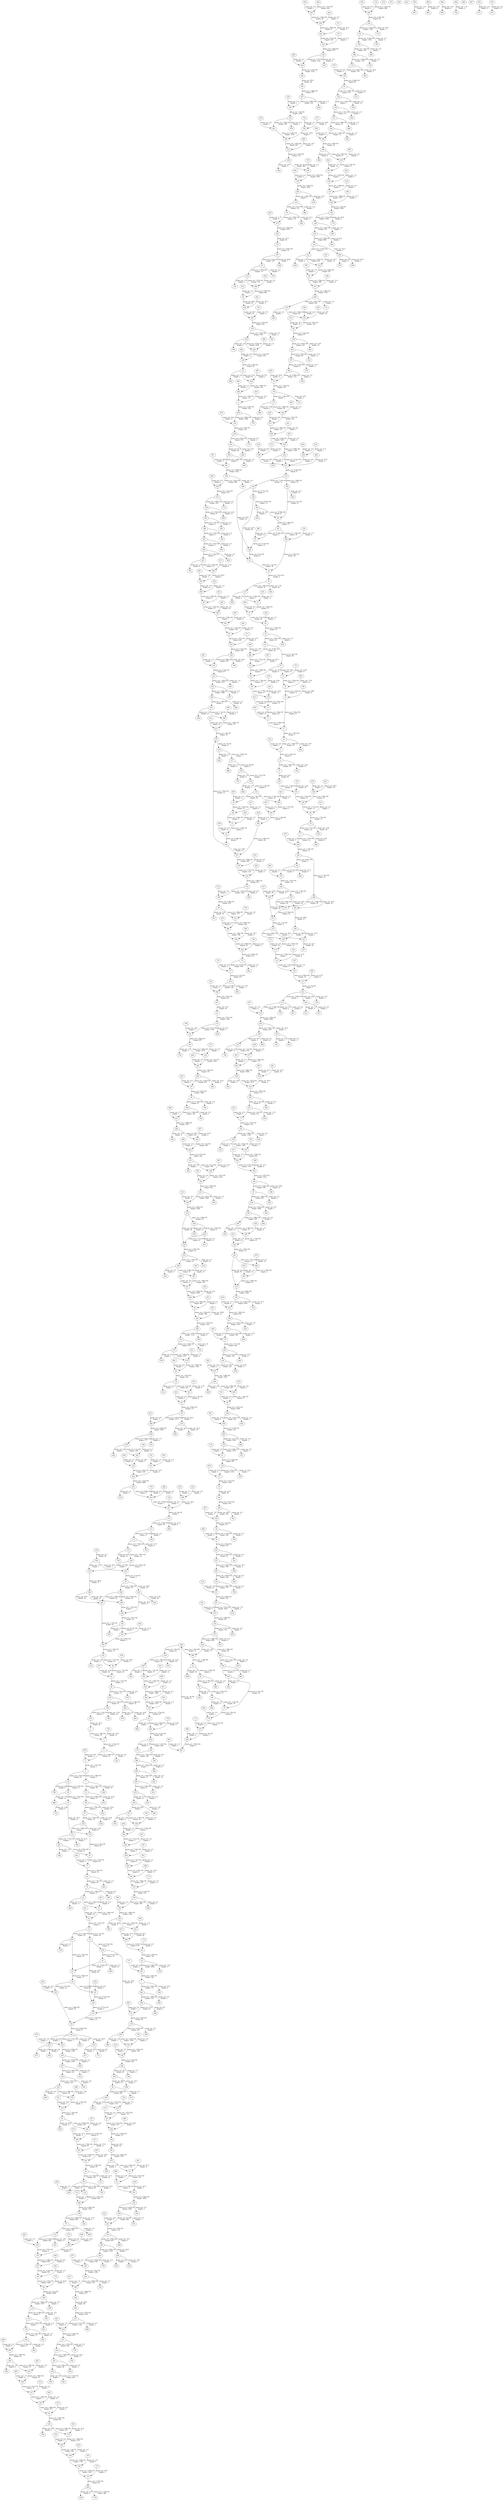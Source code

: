strict digraph "" {
	0 -> 400	 [label="mean_cov: 2.53e+02
 length: 766",
		length=766,
		mean_cov=253.1409921671018];
	1 -> 481	 [label="mean_cov: 1.92e+02
 length: 111",
		length=111,
		mean_cov=192.21621621621622];
	1 -> 632	 [label="mean_cov: 15.2
 length: 6",
		length=6,
		mean_cov=15.166666666666666];
	2 -> 3	 [label="mean_cov: 1.28e+03
 length: 10",
		length=10,
		mean_cov=1281.0];
	3 -> 4	 [label="mean_cov: 1.42e+03
 length: 4",
		length=4,
		mean_cov=1417.25];
	4 -> 5	 [label="mean_cov: 1.44e+03
 length: 16",
		length=16,
		mean_cov=1435.6875];
	4 -> 532	 [label="mean_cov: 4.0
 length: 1",
		length=1,
		mean_cov=4.0];
	5 -> 6	 [label="mean_cov: 1.47e+03
 length: 3",
		length=3,
		mean_cov=1466.0];
	6 -> 7	 [label="mean_cov: 1.09e+03
 length: 3",
		length=3,
		mean_cov=1093.0];
	6 -> 28	 [label="mean_cov: 3.61e+02
 length: 23",
		length=23,
		mean_cov=360.6521739130435];
	7 -> 73	 [label="mean_cov: 1.04e+03
 length: 20",
		length=20,
		mean_cov=1041.9];
	7 -> 846	 [label="mean_cov: 2.5
 length: 10",
		length=10,
		mean_cov=2.5];
	8 -> 9	 [label="mean_cov: 1.09e+03
 length: 3",
		length=3,
		mean_cov=1093.0];
	9 -> 10	 [label="mean_cov: 1.47e+03
 length: 3",
		length=3,
		mean_cov=1466.0];
	10 -> 11	 [label="mean_cov: 1.44e+03
 length: 16",
		length=16,
		mean_cov=1435.6875];
	10 -> 886	 [label="mean_cov: 5.67
 length: 6",
		length=6,
		mean_cov=5.666666666666667];
	11 -> 12	 [label="mean_cov: 1.42e+03
 length: 4",
		length=4,
		mean_cov=1417.25];
	12 -> 13	 [label="mean_cov: 1.28e+03
 length: 10",
		length=10,
		mean_cov=1281.0];
	12 -> 702	 [label="mean_cov: 12.0
 length: 13",
		length=13,
		mean_cov=12.0];
	13 -> 192	 [label="mean_cov: 23.5
 length: 62",
		length=62,
		mean_cov=23.451612903225808];
	14 -> 172	 [label="mean_cov: 2.57e+02
 length: 1560",
		length=1560,
		mean_cov=257.0057692307692];
	15 -> 96	 [label="mean_cov: 2.07
 length: 56",
		length=56,
		mean_cov=2.0714285714285716];
	16 -> 17	 [label="mean_cov: 1.67e+03
 length: 29",
		length=29,
		mean_cov=1674.0344827586207];
	17 -> 63	 [label="mean_cov: 1.54e+03
 length: 22",
		length=22,
		mean_cov=1538.8181818181818];
	18 -> 19	 [label="mean_cov: 1.67e+03
 length: 29",
		length=29,
		mean_cov=1674.0344827586207];
	18 -> 850	 [label="mean_cov: 1.0
 length: 1",
		length=1,
		mean_cov=1.0];
	19 -> 286	 [label="mean_cov: 8.74e+02
 length: 42",
		length=42,
		mean_cov=874.452380952381];
	19 -> 377	 [label="mean_cov: 2.21e+02
 length: 48",
		length=48,
		mean_cov=220.64583333333334];
	20 -> 21	 [label="mean_cov: 1.83e+03
 length: 1",
		length=1,
		mean_cov=1826.0];
	20 -> 642	 [label="mean_cov: 1.0
 length: 11",
		length=11,
		mean_cov=1.0];
	21 -> 22	 [label="mean_cov: 1.84e+03
 length: 31",
		length=31,
		mean_cov=1835.2903225806451];
	22 -> 23	 [label="mean_cov: 1.61e+03
 length: 2",
		length=2,
		mean_cov=1606.5];
	23 -> 51	 [label="mean_cov: 1.1e+03
 length: 38",
		length=38,
		mean_cov=1097.157894736842];
	23 -> 361	 [label="mean_cov: 1.43e+02
 length: 38",
		length=38,
		mean_cov=142.68421052631578];
	24 -> 25	 [label="mean_cov: 1.61e+03
 length: 2",
		length=2,
		mean_cov=1606.5];
	25 -> 26	 [label="mean_cov: 1.84e+03
 length: 31",
		length=31,
		mean_cov=1835.2903225806451];
	25 -> 540	 [label="mean_cov: 1.35
 length: 52",
		length=52,
		mean_cov=1.3461538461538463];
	26 -> 27	 [label="mean_cov: 1.83e+03
 length: 1",
		length=1,
		mean_cov=1826.0];
	26 -> 660	 [label="mean_cov: 1.0
 length: 4",
		length=4,
		mean_cov=1.0];
	27 -> 75	 [label="mean_cov: 1.69e+03
 length: 17",
		length=17,
		mean_cov=1690.8235294117646];
	28 -> 29	 [label="mean_cov: 2.23e+02
 length: 11",
		length=11,
		mean_cov=223.36363636363637];
	28 -> 788	 [label="mean_cov: 4.88
 length: 8",
		length=8,
		mean_cov=4.875];
	29 -> 30	 [label="mean_cov: 1.05e+02
 length: 4",
		length=4,
		mean_cov=104.75];
	29 -> 866	 [label="mean_cov: 7.93
 length: 15",
		length=15,
		mean_cov=7.933333333333334];
	30 -> 376	 [label="mean_cov: 30.2
 length: 21",
		length=21,
		mean_cov=30.238095238095237];
	30 -> 752	 [label="mean_cov: 3.44
 length: 9",
		length=9,
		mean_cov=3.4444444444444446];
	31 -> 32	 [label="mean_cov: 1.05e+02
 length: 4",
		length=4,
		mean_cov=104.75];
	32 -> 33	 [label="mean_cov: 2.23e+02
 length: 11",
		length=11,
		mean_cov=223.36363636363637];
	33 -> 9	 [label="mean_cov: 3.61e+02
 length: 23",
		length=23,
		mean_cov=360.6521739130435];
	34 -> 381	 [label="mean_cov: 6.96e+02
 length: 315",
		length=315,
		mean_cov=695.7238095238096];
	34 -> 658	 [label="mean_cov: 8.91
 length: 11",
		length=11,
		mean_cov=8.909090909090908];
	35 -> 176	 [label="mean_cov: 7.16e+02
 length: 451",
		length=451,
		mean_cov=715.5831485587584];
	36 -> 78	 [label="mean_cov: 2.19e+02
 length: 328",
		length=328,
		mean_cov=218.97256097560975];
	36 -> 700	 [label="mean_cov: 3.0
 length: 2",
		length=2,
		mean_cov=3.0];
	37 -> 243	 [label="mean_cov: 2.3e+02
 length: 477",
		length=477,
		mean_cov=229.9182389937107];
	38 -> 39	 [label="mean_cov: 1.8e+02
 length: 18",
		length=18,
		mean_cov=180.16666666666666];
	38 -> 500	 [label="mean_cov: 1.21e+02
 length: 18",
		length=18,
		mean_cov=121.16666666666667];
	39 -> 40	 [label="mean_cov: 1.62e+02
 length: 12",
		length=12,
		mean_cov=162.0];
	40 -> 41	 [label="mean_cov: 1.59e+02
 length: 4",
		length=4,
		mean_cov=159.25];
	41 -> 42	 [label="mean_cov: 1.54e+02
 length: 2",
		length=2,
		mean_cov=154.0];
	42 -> 461	 [label="mean_cov: 1.58e+02
 length: 7",
		length=7,
		mean_cov=157.57142857142858];
	43 -> 44	 [label="mean_cov: 1.54e+02
 length: 2",
		length=2,
		mean_cov=154.0];
	43 -> 958	 [label="mean_cov: 1.5
 length: 16",
		length=16,
		mean_cov=1.5];
	44 -> 45	 [label="mean_cov: 1.59e+02
 length: 4",
		length=4,
		mean_cov=159.25];
	44 -> 860	 [label="mean_cov: 1.0
 length: 3",
		length=3,
		mean_cov=1.0];
	45 -> 46	 [label="mean_cov: 1.62e+02
 length: 12",
		length=12,
		mean_cov=162.0];
	45 -> 526	 [label="mean_cov: 1.0
 length: 4",
		length=4,
		mean_cov=1.0];
	46 -> 47	 [label="mean_cov: 1.8e+02
 length: 18",
		length=18,
		mean_cov=180.16666666666666];
	46 -> 986	 [label="mean_cov: 1.0
 length: 11",
		length=11,
		mean_cov=1.0];
	47 -> 379	 [label="mean_cov: 2.9e+02
 length: 8",
		length=8,
		mean_cov=289.5];
	48 -> 226	 [label="mean_cov: 2.07e+02
 length: 1900",
		length=1900,
		mean_cov=206.8357894736842];
	49 -> 369	 [label="mean_cov: 1.14e+02
 length: 57",
		length=57,
		mean_cov=114.29824561403508];
	49 -> 790	 [label="mean_cov: 2.0
 length: 2",
		length=2,
		mean_cov=2.0];
	50 -> 24	 [label="mean_cov: 1.1e+03
 length: 38",
		length=38,
		mean_cov=1097.157894736842];
	51 -> 146	 [label="mean_cov: 6.57
 length: 56",
		length=56,
		mean_cov=6.571428571428571];
	51 -> 229	 [label="mean_cov: 9.2e+02
 length: 4",
		length=4,
		mean_cov=919.75];
	52 -> 329	 [label="mean_cov: 37.6
 length: 67",
		length=67,
		mean_cov=37.56716417910448];
	52 -> 864	 [label="mean_cov: 2.0
 length: 1",
		length=1,
		mean_cov=2.0];
	53 -> 139	 [label="mean_cov: 2.32e+02
 length: 62",
		length=62,
		mean_cov=231.79032258064515];
	54 -> 311	 [label="mean_cov: 2.01e+02
 length: 131",
		length=131,
		mean_cov=201.03053435114504];
	55 -> 472	 [label="mean_cov: 1.64e+02
 length: 112",
		length=112,
		mean_cov=164.4375];
	55 -> 600	 [label="mean_cov: 12.2
 length: 4",
		length=4,
		mean_cov=12.25];
	56 -> 187	 [label="mean_cov: 2.36e+02
 length: 499",
		length=499,
		mean_cov=236.3687374749499];
	57 -> 315	 [label="mean_cov: 2.46e+02
 length: 551",
		length=551,
		mean_cov=246.49001814882033];
	57 -> 696	 [label="mean_cov: 1.0
 length: 2",
		length=2,
		mean_cov=1.0];
	58 -> 202	 [label="mean_cov: 2.25e+02
 length: 356",
		length=356,
		mean_cov=225.0];
	59 -> 262	 [label="mean_cov: 1.94e+02
 length: 661",
		length=661,
		mean_cov=194.45688350983357];
	59 -> 650	 [label="mean_cov: 1.5
 length: 2",
		length=2,
		mean_cov=1.5];
	60 -> 234	 [label="mean_cov: 2.44e+02
 length: 1274",
		length=1274,
		mean_cov=243.72135007849295];
	60 -> 734	 [label="mean_cov: 1.0
 length: 1",
		length=1,
		mean_cov=1.0];
	61 -> 124	 [label="mean_cov: 2.62e+02
 length: 857",
		length=857,
		mean_cov=262.15402567094515];
	62 -> 18	 [label="mean_cov: 1.54e+03
 length: 22",
		length=22,
		mean_cov=1538.8181818181818];
	63 -> 74	 [label="mean_cov: 1.5e+03
 length: 29",
		length=29,
		mean_cov=1501.3103448275863];
	63 -> 802	 [label="mean_cov: 1.5
 length: 2",
		length=2,
		mean_cov=1.5];
	64 -> 123	 [label="mean_cov: 1.96e+02
 length: 717",
		length=717,
		mean_cov=196.44769874476987];
	64 -> 914	 [label="mean_cov: 5.21
 length: 14",
		length=14,
		mean_cov=5.214285714285714];
	65 -> 351	 [label="mean_cov: 2.06e+02
 length: 410",
		length=410,
		mean_cov=205.6439024390244];
	66 -> 67	 [label="mean_cov: 1.71e+03
 length: 22",
		length=22,
		mean_cov=1711.5454545454545];
	67 -> 68	 [label="mean_cov: 1.72e+03
 length: 13",
		length=13,
		mean_cov=1715.0];
	68 -> 159	 [label="mean_cov: 1.71e+03
 length: 15",
		length=15,
		mean_cov=1712.6];
	68 -> 910	 [label="mean_cov: 1.0
 length: 7",
		length=7,
		mean_cov=1.0];
	69 -> 70	 [label="mean_cov: 1.72e+03
 length: 13",
		length=13,
		mean_cov=1715.0];
	70 -> 71	 [label="mean_cov: 1.71e+03
 length: 22",
		length=22,
		mean_cov=1711.5454545454545];
	70 -> 976	 [label="mean_cov: 2.36
 length: 22",
		length=22,
		mean_cov=2.3636363636363638];
	71 -> 240	 [label="mean_cov: 1.37e+03
 length: 16",
		length=16,
		mean_cov=1367.125];
	71 -> 838	 [label="mean_cov: 6.83
 length: 6",
		length=6,
		mean_cov=6.833333333333333];
	72 -> 8	 [label="mean_cov: 1.04e+03
 length: 20",
		length=20,
		mean_cov=1041.9];
	73 -> 154	 [label="mean_cov: 9.09e+02
 length: 11",
		length=11,
		mean_cov=909.4545454545455];
	73 -> 872	 [label="mean_cov: 9.25
 length: 8",
		length=8,
		mean_cov=9.25];
	74 -> 20	 [label="mean_cov: 1.69e+03
 length: 17",
		length=17,
		mean_cov=1690.8235294117646];
	74 -> 584	 [label="mean_cov: 6.5
 length: 4",
		length=4,
		mean_cov=6.5];
	75 -> 62	 [label="mean_cov: 1.5e+03
 length: 29",
		length=29,
		mean_cov=1501.3103448275863];
	76 -> 510	 [label="mean_cov: 2.1e+02
 length: 221",
		length=221,
		mean_cov=209.52941176470588];
	76 -> 612	 [label="mean_cov: 11.4
 length: 5",
		length=5,
		mean_cov=11.4];
	77 -> 330	 [label="mean_cov: 1.87e+02
 length: 335",
		length=335,
		mean_cov=186.5641791044776];
	78 -> 264	 [label="mean_cov: 2.44e+02
 length: 512",
		length=512,
		mean_cov=244.013671875];
	79 -> 37	 [label="mean_cov: 2.19e+02
 length: 328",
		length=328,
		mean_cov=218.97256097560975];
	79 -> 692	 [label="mean_cov: 1.0
 length: 5",
		length=5,
		mean_cov=1.0];
	80 -> 399	 [label="mean_cov: 2.09e+02
 length: 861",
		length=861,
		mean_cov=209.09291521486642];
	80 -> 913	 [label="mean_cov: 1.0
 length: 1",
		length=1,
		mean_cov=1.0];
	81 -> 438	 [label="mean_cov: 86.0
 length: 53",
		length=53,
		mean_cov=85.98113207547169];
	82 -> 129	 [label="mean_cov: 1.66e+02
 length: 273",
		length=273,
		mean_cov=166.4102564102564];
	82 -> 672	 [label="mean_cov: 6.4
 length: 5",
		length=5,
		mean_cov=6.4];
	83 -> 145	 [label="mean_cov: 2.84e+02
 length: 84",
		length=84,
		mean_cov=283.5595238095238];
	84 -> 256	 [label="mean_cov: 2.31e+02
 length: 197",
		length=197,
		mean_cov=230.7969543147208];
	85 -> 218	 [label="mean_cov: 1.97e+02
 length: 717",
		length=717,
		mean_cov=196.6931659693166];
	85 -> 736	 [label="mean_cov: 2.0
 length: 1",
		length=1,
		mean_cov=2.0];
	86 -> 388	 [label="mean_cov: 1.35e+02
 length: 140",
		length=140,
		mean_cov=135.43571428571428];
	86 -> 592	 [label="mean_cov: 6.0
 length: 3",
		length=3,
		mean_cov=6.0];
	87 -> 305	 [label="mean_cov: 1.27e+02
 length: 268",
		length=268,
		mean_cov=126.88432835820896];
	88 -> 89	 [label="mean_cov: 8.56e+02
 length: 8",
		length=8,
		mean_cov=856.5];
	88 -> 654	 [label="mean_cov: 4.5
 length: 2",
		length=2,
		mean_cov=4.5];
	89 -> 90	 [label="mean_cov: 1.06e+03
 length: 17",
		length=17,
		mean_cov=1064.2941176470588];
	90 -> 91	 [label="mean_cov: 9.24e+02
 length: 2",
		length=2,
		mean_cov=923.5];
	90 -> 360	 [label="mean_cov: 1.16e+02
 length: 18",
		length=18,
		mean_cov=115.83333333333333];
	91 -> 228	 [label="mean_cov: 9.13e+02
 length: 12",
		length=12,
		mean_cov=913.25];
	92 -> 93	 [label="mean_cov: 9.24e+02
 length: 2",
		length=2,
		mean_cov=923.5];
	92 -> 980	 [label="mean_cov: 1.2
 length: 10",
		length=10,
		mean_cov=1.2];
	93 -> 94	 [label="mean_cov: 1.06e+03
 length: 17",
		length=17,
		mean_cov=1064.2941176470588];
	94 -> 95	 [label="mean_cov: 8.56e+02
 length: 8",
		length=8,
		mean_cov=856.5];
	94 -> 165	 [label="mean_cov: 2.7e+02
 length: 21",
		length=21,
		mean_cov=269.95238095238096];
	95 -> 146	 [label="mean_cov: 9.41e+02
 length: 13",
		length=13,
		mean_cov=940.7692307692307];
	96 -> 349	 [label="mean_cov: 2.57e+02
 length: 932",
		length=932,
		mean_cov=256.7639484978541];
	97 -> 14	 [label="mean_cov: 2.07
 length: 56",
		length=56,
		mean_cov=2.0714285714285716];
	98 -> 100	 [label="mean_cov: 5.22e+02
 length: 97",
		length=97,
		mean_cov=522.0515463917526];
	99 -> 253	 [label="mean_cov: 3.6e+02
 length: 152",
		length=152,
		mean_cov=359.63157894736844];
	99 -> 372	 [label="mean_cov: 17.4
 length: 16",
		length=16,
		mean_cov=17.375];
	100 -> 204	 [label="mean_cov: 5.93e+02
 length: 223",
		length=223,
		mean_cov=593.0538116591928];
	100 -> 682	 [label="mean_cov: 18.9
 length: 10",
		length=10,
		mean_cov=18.9];
	101 -> 99	 [label="mean_cov: 5.22e+02
 length: 97",
		length=97,
		mean_cov=522.0515463917526];
	102 -> 326	 [label="mean_cov: 2.85e+02
 length: 171",
		length=171,
		mean_cov=285.1111111111111];
	103 -> 288	 [label="mean_cov: 2.07e+02
 length: 1577",
		length=1577,
		mean_cov=207.0868738110336];
	103 -> 474	 [label="mean_cov: 44.0
 length: 1",
		length=1,
		mean_cov=44.0];
	104 -> 206	 [label="mean_cov: 2.06e+02
 length: 532",
		length=532,
		mean_cov=206.3251879699248];
	104 -> 704	 [label="mean_cov: 1.0
 length: 1",
		length=1,
		mean_cov=1.0];
	105 -> 353	 [label="mean_cov: 1.9e+02
 length: 3196",
		length=3196,
		mean_cov=190.081351689612];
	106 -> 302	 [label="mean_cov: 23.3
 length: 56",
		length=56,
		mean_cov=23.321428571428573];
	107 -> 257	 [label="mean_cov: 3.05e+02
 length: 33",
		length=33,
		mean_cov=304.5151515151515];
	108 -> 189	 [label="mean_cov: 1.97e+02
 length: 1023",
		length=1023,
		mean_cov=196.83382209188662];
	109 -> 171	 [label="mean_cov: 2.11e+02
 length: 790",
		length=790,
		mean_cov=210.89620253164557];
	109 -> 806	 [label="mean_cov: 3.33
 length: 3",
		length=3,
		mean_cov=3.3333333333333335];
	110 -> 111	 [label="mean_cov: 4.82e+02
 length: 10",
		length=10,
		mean_cov=481.5];
	110 -> 588	 [label="mean_cov: 6.75
 length: 8",
		length=8,
		mean_cov=6.75];
	111 -> 112	 [label="mean_cov: 7.27e+02
 length: 17",
		length=17,
		mean_cov=726.5882352941177];
	111 -> 926	 [label="mean_cov: 1.0
 length: 1",
		length=1,
		mean_cov=1.0];
	112 -> 113	 [label="mean_cov: 7.49e+02
 length: 1",
		length=1,
		mean_cov=749.0];
	112 -> 792	 [label="mean_cov: 5.75
 length: 8",
		length=8,
		mean_cov=5.75];
	113 -> 166	 [label="mean_cov: 7.87e+02
 length: 14",
		length=14,
		mean_cov=786.8571428571429];
	113 -> 730	 [label="mean_cov: 6.8
 length: 10",
		length=10,
		mean_cov=6.8];
	114 -> 115	 [label="mean_cov: 7.49e+02
 length: 1",
		length=1,
		mean_cov=749.0];
	115 -> 116	 [label="mean_cov: 7.27e+02
 length: 17",
		length=17,
		mean_cov=726.5882352941177];
	116 -> 117	 [label="mean_cov: 4.82e+02
 length: 10",
		length=10,
		mean_cov=481.5];
	117 -> 412	 [label="mean_cov: 4e+02
 length: 7",
		length=7,
		mean_cov=400.42857142857144];
	118 -> 468	 [label="mean_cov: 1.87e+02
 length: 954",
		length=954,
		mean_cov=186.86477987421384];
	119 -> 252	 [label="mean_cov: 1.42e+02
 length: 60",
		length=60,
		mean_cov=141.53333333333333];
	119 -> 694	 [label="mean_cov: 1.0
 length: 1",
		length=1,
		mean_cov=1.0];
	120 -> 430	 [label="mean_cov: 2.16e+02
 length: 181",
		length=181,
		mean_cov=215.70165745856355];
	121 -> 401	 [label="mean_cov: 2.26e+02
 length: 1694",
		length=1694,
		mean_cov=225.8772136953955];
	121 -> 978	 [label="mean_cov: 10.1
 length: 17",
		length=17,
		mean_cov=10.058823529411764];
	122 -> 65	 [label="mean_cov: 1.96e+02
 length: 717",
		length=717,
		mean_cov=196.44769874476987];
	122 -> 758	 [label="mean_cov: 2.0
 length: 1",
		length=1,
		mean_cov=2.0];
	123 -> 386	 [label="mean_cov: 2.06e+02
 length: 226",
		length=226,
		mean_cov=206.3495575221239];
	124 -> 173	 [label="mean_cov: 2.31e+02
 length: 1150",
		length=1150,
		mean_cov=231.08347826086955];
	124 -> 784	 [label="mean_cov: 15.6
 length: 5",
		length=5,
		mean_cov=15.6];
	125 -> 60	 [label="mean_cov: 2.62e+02
 length: 857",
		length=857,
		mean_cov=262.15402567094515];
	126 -> 127	 [label="mean_cov: 1.51e+02
 length: 12",
		length=12,
		mean_cov=150.58333333333334];
	127 -> 128	 [label="mean_cov: 1.45e+02
 length: 1",
		length=1,
		mean_cov=145.0];
	128 -> 83	 [label="mean_cov: 1.66e+02
 length: 273",
		length=273,
		mean_cov=166.4102564102564];
	129 -> 130	 [label="mean_cov: 1.45e+02
 length: 1",
		length=1,
		mean_cov=145.0];
	129 -> 628	 [label="mean_cov: 1.0
 length: 10",
		length=10,
		mean_cov=1.0];
	130 -> 131	 [label="mean_cov: 1.51e+02
 length: 12",
		length=12,
		mean_cov=150.58333333333334];
	130 -> 818	 [label="mean_cov: 1.0
 length: 7",
		length=7,
		mean_cov=1.0];
	131 -> 298	 [label="mean_cov: 1.68e+02
 length: 31",
		length=31,
		mean_cov=167.80645161290323];
	131 -> 686	 [label="mean_cov: 1.0
 length: 4",
		length=4,
		mean_cov=1.0];
	132 -> 133	 [label="mean_cov: 2.58e+02
 length: 2",
		length=2,
		mean_cov=258.5];
	132 -> 542	 [label="mean_cov: 1.0
 length: 3",
		length=3,
		mean_cov=1.0];
	133 -> 134	 [label="mean_cov: 2.53e+02
 length: 1",
		length=1,
		mean_cov=253.0];
	133 -> 852	 [label="mean_cov: 1.0
 length: 4",
		length=4,
		mean_cov=1.0];
	134 -> 434	 [label="mean_cov: 2.6e+02
 length: 11",
		length=11,
		mean_cov=260.1818181818182];
	134 -> 842	 [label="mean_cov: 1.0
 length: 15",
		length=15,
		mean_cov=1.0];
	135 -> 136	 [label="mean_cov: 2.53e+02
 length: 1",
		length=1,
		mean_cov=253.0];
	136 -> 137	 [label="mean_cov: 2.58e+02
 length: 2",
		length=2,
		mean_cov=258.5];
	137 -> 382	 [label="mean_cov: 1.99e+02
 length: 1557",
		length=1557,
		mean_cov=199.43802183686577];
	138 -> 52	 [label="mean_cov: 2.32e+02
 length: 62",
		length=62,
		mean_cov=231.79032258064515];
	139 -> 444	 [label="mean_cov: 2.13e+02
 length: 563",
		length=563,
		mean_cov=213.13854351687388];
	139 -> 698	 [label="mean_cov: 3.0
 length: 4",
		length=4,
		mean_cov=3.0];
	140 -> 141	 [label="mean_cov: 1.93e+02
 length: 2",
		length=2,
		mean_cov=193.0];
	141 -> 237	 [label="mean_cov: 2.28e+02
 length: 669",
		length=669,
		mean_cov=228.39611360239164];
	142 -> 143	 [label="mean_cov: 1.93e+02
 length: 2",
		length=2,
		mean_cov=193.0];
	142 -> 408	 [label="mean_cov: 52.5
 length: 2",
		length=2,
		mean_cov=52.5];
	143 -> 314	 [label="mean_cov: 2.34e+02
 length: 642",
		length=642,
		mean_cov=233.82554517133957];
	143 -> 928	 [label="mean_cov: 1.0
 length: 2",
		length=2,
		mean_cov=1.0];
	144 -> 82	 [label="mean_cov: 2.84e+02
 length: 84",
		length=84,
		mean_cov=283.5595238095238];
	145 -> 175	 [label="mean_cov: 2.18e+02
 length: 374",
		length=374,
		mean_cov=218.02673796791444];
	145 -> 766	 [label="mean_cov: 6.0
 length: 2",
		length=2,
		mean_cov=6.0];
	146 -> 147	 [label="mean_cov: 9.71e+02
 length: 4",
		length=4,
		mean_cov=970.75];
	147 -> 332	 [label="mean_cov: 7.15e+02
 length: 31",
		length=31,
		mean_cov=714.7096774193549];
	148 -> 149	 [label="mean_cov: 9.71e+02
 length: 4",
		length=4,
		mean_cov=970.75];
	148 -> 228	 [label="mean_cov: 5.95
 length: 56",
		length=56,
		mean_cov=5.946428571428571];
	149 -> 50	 [label="mean_cov: 6.57
 length: 56",
		length=56,
		mean_cov=6.571428571428571];
	149 -> 88	 [label="mean_cov: 9.41e+02
 length: 13",
		length=13,
		mean_cov=940.7692307692307];
	150 -> 151	 [label="mean_cov: 7.89e+02
 length: 7",
		length=7,
		mean_cov=788.8571428571429];
	150 -> 376	 [label="mean_cov: 5.38
 length: 8",
		length=8,
		mean_cov=5.375];
	151 -> 287	 [label="mean_cov: 7.77e+02
 length: 7",
		length=7,
		mean_cov=776.7142857142857];
	151 -> 606	 [label="mean_cov: 9.71
 length: 7",
		length=7,
		mean_cov=9.714285714285714];
	152 -> 153	 [label="mean_cov: 7.89e+02
 length: 7",
		length=7,
		mean_cov=788.8571428571429];
	153 -> 316	 [label="mean_cov: 7.34e+02
 length: 13",
		length=13,
		mean_cov=734.0769230769231];
	154 -> 317	 [label="mean_cov: 7.78e+02
 length: 4",
		length=4,
		mean_cov=778.25];
	154 -> 822	 [label="mean_cov: 14.9
 length: 15",
		length=15,
		mean_cov=14.866666666666667];
	155 -> 72	 [label="mean_cov: 9.09e+02
 length: 11",
		length=11,
		mean_cov=909.4545454545455];
	156 -> 161	 [label="mean_cov: 1.95e+02
 length: 1329",
		length=1329,
		mean_cov=195.150489089541];
	156 -> 714	 [label="mean_cov: 9.67
 length: 3",
		length=3,
		mean_cov=9.666666666666666];
	157 -> 282	 [label="mean_cov: 2.25e+02
 length: 92",
		length=92,
		mean_cov=224.6195652173913];
	158 -> 69	 [label="mean_cov: 1.71e+03
 length: 15",
		length=15,
		mean_cov=1712.6];
	159 -> 190	 [label="mean_cov: 1.22e+03
 length: 31",
		length=31,
		mean_cov=1217.5483870967741];
	159 -> 492	 [label="mean_cov: 2.28e+02
 length: 31",
		length=31,
		mean_cov=228.32258064516128];
	160 -> 157	 [label="mean_cov: 1.95e+02
 length: 1329",
		length=1329,
		mean_cov=195.150489089541];
	161 -> 199	 [label="mean_cov: 2.19e+02
 length: 1783",
		length=1783,
		mean_cov=219.00280426247897];
	161 -> 796	 [label="mean_cov: 1.0
 length: 4",
		length=4,
		mean_cov=1.0];
	162 -> 325	 [label="mean_cov: 1.68e+02
 length: 9",
		length=9,
		mean_cov=168.11111111111111];
	162 -> 576	 [label="mean_cov: 22.0
 length: 3",
		length=3,
		mean_cov=22.0];
	163 -> 230	 [label="mean_cov: 2.15e+02
 length: 184",
		length=184,
		mean_cov=214.7173913043478];
	164 -> 89	 [label="mean_cov: 2.7e+02
 length: 21",
		length=21,
		mean_cov=269.95238095238096];
	164 -> 828	 [label="mean_cov: 2.0
 length: 13",
		length=13,
		mean_cov=2.0];
	165 -> 332	 [label="mean_cov: 1.84e+02
 length: 35",
		length=35,
		mean_cov=184.05714285714285];
	166 -> 167	 [label="mean_cov: 99.0
 length: 1",
		length=1,
		mean_cov=99.0];
	166 -> 270	 [label="mean_cov: 4.83e+02
 length: 1",
		length=1,
		mean_cov=483.0];
	167 -> 484	 [label="mean_cov: 88.6
 length: 21",
		length=21,
		mean_cov=88.61904761904762];
	168 -> 169	 [label="mean_cov: 99.0
 length: 1",
		length=1,
		mean_cov=99.0];
	168 -> 531	 [label="mean_cov: 13.0
 length: 1",
		length=1,
		mean_cov=13.0];
	169 -> 114	 [label="mean_cov: 7.87e+02
 length: 14",
		length=14,
		mean_cov=786.8571428571429];
	170 -> 108	 [label="mean_cov: 2.11e+02
 length: 790",
		length=790,
		mean_cov=210.89620253164557];
	170 -> 594	 [label="mean_cov: 5.0
 length: 1",
		length=1,
		mean_cov=5.0];
	171 -> 425	 [label="mean_cov: 2.17e+02
 length: 240",
		length=240,
		mean_cov=216.6625];
	172 -> 125	 [label="mean_cov: 2.31e+02
 length: 1150",
		length=1150,
		mean_cov=231.08347826086955];
	172 -> 938	 [label="mean_cov: 2.0
 length: 2",
		length=2,
		mean_cov=2.0];
	173 -> 15	 [label="mean_cov: 2.57e+02
 length: 1560",
		length=1560,
		mean_cov=257.0057692307692];
	174 -> 144	 [label="mean_cov: 2.18e+02
 length: 374",
		length=374,
		mean_cov=218.02673796791444];
	174 -> 560	 [label="mean_cov: 22.0
 length: 3",
		length=3,
		mean_cov=22.0];
	175 -> 494	 [label="mean_cov: 1.96e+02
 length: 1137",
		length=1137,
		mean_cov=195.72911169744944];
	176 -> 177	 [label="mean_cov: 1.52e+02
 length: 1",
		length=1,
		mean_cov=152.0];
	176 -> 721	 [label="mean_cov: 4.67
 length: 3",
		length=3,
		mean_cov=4.666666666666667];
	177 -> 340	 [label="mean_cov: 1.48e+02
 length: 59",
		length=59,
		mean_cov=147.98305084745763];
	177 -> 809	 [label="mean_cov: 7.56
 length: 9",
		length=9,
		mean_cov=7.555555555555555];
	178 -> 179	 [label="mean_cov: 1.52e+02
 length: 1",
		length=1,
		mean_cov=152.0];
	179 -> 34	 [label="mean_cov: 7.16e+02
 length: 451",
		length=451,
		mean_cov=715.5831485587584];
	180 -> 181	 [label="mean_cov: 39.7
 length: 3",
		length=3,
		mean_cov=39.666666666666664];
	180 -> 858	 [label="mean_cov: 1.0
 length: 42",
		length=42,
		mean_cov=1.0];
	181 -> 477	 [label="mean_cov: 1.1e+02
 length: 169",
		length=169,
		mean_cov=110.47928994082841];
	181 -> 748	 [label="mean_cov: 1.0
 length: 14",
		length=14,
		mean_cov=1.0];
	182 -> 183	 [label="mean_cov: 39.7
 length: 3",
		length=3,
		mean_cov=39.666666666666664];
	183 -> 244	 [label="mean_cov: 1.61e+02
 length: 526",
		length=526,
		mean_cov=160.54562737642587];
	184 -> 57	 [label="mean_cov: 2.36e+02
 length: 499",
		length=499,
		mean_cov=236.3687374749499];
	184 -> 185	 [label="mean_cov: 11.0
 length: 4",
		length=4,
		mean_cov=11.0];
	186 -> 187	 [label="mean_cov: 11.0
 length: 4",
		length=4,
		mean_cov=11.0];
	187 -> 469	 [label="mean_cov: 2.49e+02
 length: 1365",
		length=1365,
		mean_cov=249.34065934065933];
	188 -> 109	 [label="mean_cov: 1.97e+02
 length: 1023",
		length=1023,
		mean_cov=196.83382209188662];
	188 -> 558	 [label="mean_cov: 3.0
 length: 1",
		length=1,
		mean_cov=3.0];
	189 -> 433	 [label="mean_cov: 1.95e+02
 length: 652",
		length=652,
		mean_cov=194.53374233128835];
	190 -> 191	 [label="mean_cov: 1.12e+03
 length: 5",
		length=5,
		mean_cov=1119.2];
	190 -> 746	 [label="mean_cov: 1.24
 length: 34",
		length=34,
		mean_cov=1.2352941176470589];
	191 -> 2	 [label="mean_cov: 23.5
 length: 62",
		length=62,
		mean_cov=23.451612903225808];
	192 -> 193	 [label="mean_cov: 1.12e+03
 length: 5",
		length=5,
		mean_cov=1119.2];
	193 -> 158	 [label="mean_cov: 1.22e+03
 length: 31",
		length=31,
		mean_cov=1217.5483870967741];
	194 -> 313	 [label="mean_cov: 2.04e+02
 length: 1206",
		length=1206,
		mean_cov=204.24958540630183];
	195 -> 432	 [label="mean_cov: 2.23e+02
 length: 3563",
		length=3563,
		mean_cov=222.6752736458041];
	195 -> 722	 [label="mean_cov: 15.7
 length: 3",
		length=3,
		mean_cov=15.666666666666666];
	196 -> 236	 [label="mean_cov: 2.23e+02
 length: 533",
		length=533,
		mean_cov=222.9043151969981];
	196 -> 990	 [label="mean_cov: 1.0
 length: 1",
		length=1,
		mean_cov=1.0];
	197 -> 523	 [label="mean_cov: 2.31e+02
 length: 1040",
		length=1040,
		mean_cov=230.8048076923077];
	198 -> 160	 [label="mean_cov: 2.19e+02
 length: 1783",
		length=1783,
		mean_cov=219.00280426247897];
	199 -> 495	 [label="mean_cov: 1.4e+02
 length: 166",
		length=166,
		mean_cov=139.77710843373495];
	199 -> 890	 [label="mean_cov: 1.0
 length: 1",
		length=1,
		mean_cov=1.0];
	200 -> 431	 [label="mean_cov: 2.07e+02
 length: 576",
		length=576,
		mean_cov=207.25520833333334];
	201 -> 440	 [label="mean_cov: 57.2
 length: 86",
		length=86,
		mean_cov=57.24418604651163];
	201 -> 626	 [label="mean_cov: 5.33
 length: 3",
		length=3,
		mean_cov=5.333333333333333];
	202 -> 402	 [label="mean_cov: 2.07e+02
 length: 1631",
		length=1631,
		mean_cov=207.1023911710607];
	203 -> 59	 [label="mean_cov: 2.25e+02
 length: 356",
		length=356,
		mean_cov=225.0];
	203 -> 596	 [label="mean_cov: 9.08
 length: 12",
		length=12,
		mean_cov=9.083333333333334];
	204 -> 397	 [label="mean_cov: 5.32e+02
 length: 46",
		length=46,
		mean_cov=531.8695652173913];
	204 -> 516	 [label="mean_cov: 17.6
 length: 11",
		length=11,
		mean_cov=17.636363636363637];
	205 -> 101	 [label="mean_cov: 5.93e+02
 length: 223",
		length=223,
		mean_cov=593.0538116591928];
	206 -> 394	 [label="mean_cov: 1.89e+02
 length: 977",
		length=977,
		mean_cov=188.88945752302968];
	207 -> 105	 [label="mean_cov: 2.06e+02
 length: 532",
		length=532,
		mean_cov=206.3251879699248];
	207 -> 646	 [label="mean_cov: 1.0
 length: 1",
		length=1,
		mean_cov=1.0];
	208 -> 435	 [label="mean_cov: 2.55e+02
 length: 27",
		length=27,
		mean_cov=255.0];
	208 -> 968	 [label="mean_cov: 1.0
 length: 8",
		length=8,
		mean_cov=1.0];
	209 -> 300	 [label="mean_cov: 1.69e+02
 length: 34",
		length=34,
		mean_cov=169.2941176470588];
	210 -> 214	 [label="mean_cov: 2.72e+02
 length: 617",
		length=617,
		mean_cov=271.64667747163696];
	211 -> 429	 [label="mean_cov: 2.02e+02
 length: 367",
		length=367,
		mean_cov=202.41689373297004];
	211 -> 880	 [label="mean_cov: 1.0
 length: 1",
		length=1,
		mean_cov=1.0];
	212 -> 260	 [label="mean_cov: 2.34e+02
 length: 114",
		length=114,
		mean_cov=233.55263157894737];
	213 -> 385	 [label="mean_cov: 2.55e+02
 length: 827",
		length=827,
		mean_cov=255.3627569528416];
	213 -> 688	 [label="mean_cov: 10.7
 length: 3",
		length=3,
		mean_cov=10.666666666666666];
	214 -> 455	 [label="mean_cov: 1.82e+02
 length: 1017",
		length=1017,
		mean_cov=182.1819075712881];
	214 -> 940	 [label="mean_cov: 1.0
 length: 1",
		length=1,
		mean_cov=1.0];
	215 -> 211	 [label="mean_cov: 2.72e+02
 length: 617",
		length=617,
		mean_cov=271.64667747163696];
	216 -> 341	 [label="mean_cov: 1.27e+02
 length: 103",
		length=103,
		mean_cov=127.1747572815534];
	216 -> 644	 [label="mean_cov: 4.0
 length: 1",
		length=1,
		mean_cov=4.0];
	217 -> 406	 [label="mean_cov: 1.85e+02
 length: 211",
		length=211,
		mean_cov=184.87203791469193];
	218 -> 398	 [label="mean_cov: 1.47e+02
 length: 178",
		length=178,
		mean_cov=147.23033707865167];
	218 -> 724	 [label="mean_cov: 1.0
 length: 1",
		length=1,
		mean_cov=1.0];
	219 -> 84	 [label="mean_cov: 1.97e+02
 length: 717",
		length=717,
		mean_cov=196.6931659693166];
	220 -> 221	 [label="mean_cov: 1.62e+02
 length: 23",
		length=23,
		mean_cov=161.7391304347826];
	221 -> 312	 [label="mean_cov: 23.1
 length: 56",
		length=56,
		mean_cov=23.142857142857142];
	221 -> 466	 [label="mean_cov: 1.71e+02
 length: 21",
		length=21,
		mean_cov=170.66666666666666];
	222 -> 223	 [label="mean_cov: 1.62e+02
 length: 23",
		length=23,
		mean_cov=161.7391304347826];
	223 -> 306	 [label="mean_cov: 1.72e+02
 length: 23",
		length=23,
		mean_cov=171.7826086956522];
	223 -> 814	 [label="mean_cov: 1.0
 length: 22",
		length=22,
		mean_cov=1.0];
	224 -> 424	 [label="mean_cov: 2.1e+02
 length: 794",
		length=794,
		mean_cov=209.9735516372796];
	225 -> 447	 [label="mean_cov: 99.7
 length: 102",
		length=102,
		mean_cov=99.66666666666667];
	225 -> 656	 [label="mean_cov: 4.25
 length: 4",
		length=4,
		mean_cov=4.25];
	226 -> 509	 [label="mean_cov: 2.22e+02
 length: 631",
		length=631,
		mean_cov=222.2551505546751];
	226 -> 952	 [label="mean_cov: 2.0
 length: 2",
		length=2,
		mean_cov=2.0];
	227 -> 49	 [label="mean_cov: 2.07e+02
 length: 1900",
		length=1900,
		mean_cov=206.8357894736842];
	228 -> 50	 [label="mean_cov: 9.2e+02
 length: 4",
		length=4,
		mean_cov=919.75];
	229 -> 92	 [label="mean_cov: 9.13e+02
 length: 12",
		length=12,
		mean_cov=913.25];
	229 -> 147	 [label="mean_cov: 5.95
 length: 56",
		length=56,
		mean_cov=5.946428571428571];
	230 -> 418	 [label="mean_cov: 2.38e+02
 length: 873",
		length=873,
		mean_cov=238.29553264604812];
	231 -> 162	 [label="mean_cov: 2.15e+02
 length: 184",
		length=184,
		mean_cov=214.7173913043478];
	231 -> 750	 [label="mean_cov: 1.0
 length: 2",
		length=2,
		mean_cov=1.0];
	232 -> 514	 [label="mean_cov: 1.96e+02
 length: 913",
		length=913,
		mean_cov=195.62979189485213];
	233 -> 371	 [label="mean_cov: 1.37e+02
 length: 110",
		length=110,
		mean_cov=136.76363636363635];
	233 -> 602	 [label="mean_cov: 2.0
 length: 3",
		length=3,
		mean_cov=2.0];
	234 -> 284	 [label="mean_cov: 2.1e+02
 length: 1563",
		length=1563,
		mean_cov=209.6973768394114];
	235 -> 61	 [label="mean_cov: 2.44e+02
 length: 1274",
		length=1274,
		mean_cov=243.72135007849295];
	235 -> 572	 [label="mean_cov: 2.0
 length: 1",
		length=1,
		mean_cov=2.0];
	236 -> 142	 [label="mean_cov: 2.28e+02
 length: 669",
		length=669,
		mean_cov=228.39611360239164];
	236 -> 662	 [label="mean_cov: 6.0
 length: 2",
		length=2,
		mean_cov=6.0];
	237 -> 197	 [label="mean_cov: 2.23e+02
 length: 533",
		length=533,
		mean_cov=222.9043151969981];
	238 -> 335	 [label="mean_cov: 2.45e+02
 length: 1063",
		length=1063,
		mean_cov=245.25682031984948];
	239 -> 261	 [label="mean_cov: 2e+02
 length: 465",
		length=465,
		mean_cov=199.8795698924731];
	239 -> 974	 [label="mean_cov: 1.0
 length: 1",
		length=1,
		mean_cov=1.0];
	240 -> 342	 [label="mean_cov: 1.18e+03
 length: 13",
		length=13,
		mean_cov=1178.076923076923];
	241 -> 66	 [label="mean_cov: 1.37e+03
 length: 16",
		length=16,
		mean_cov=1367.125];
	241 -> 674	 [label="mean_cov: 1.0
 length: 5",
		length=5,
		mean_cov=1.0];
	242 -> 36	 [label="mean_cov: 2.3e+02
 length: 477",
		length=477,
		mean_cov=229.9182389937107];
	243 -> 348	 [label="mean_cov: 89.2
 length: 126",
		length=126,
		mean_cov=89.15873015873017];
	243 -> 956	 [label="mean_cov: 7.67
 length: 3",
		length=3,
		mean_cov=7.666666666666667];
	244 -> 415	 [label="mean_cov: 2.35e+02
 length: 4683",
		length=4683,
		mean_cov=235.08520179372198];
	245 -> 180	 [label="mean_cov: 1.61e+02
 length: 526",
		length=526,
		mean_cov=160.54562737642587];
	245 -> 570	 [label="mean_cov: 12.0
 length: 3",
		length=3,
		mean_cov=12.0];
	246 -> 247	 [label="mean_cov: 7.19e+02
 length: 3",
		length=3,
		mean_cov=719.0];
	246 -> 405	 [label="mean_cov: 5.32
 length: 37",
		length=37,
		mean_cov=5.324324324324325];
	247 -> 297	 [label="mean_cov: 5.94e+02
 length: 34",
		length=34,
		mean_cov=593.8823529411765];
	247 -> 485	 [label="mean_cov: 18.6
 length: 34",
		length=34,
		mean_cov=18.558823529411764];
	248 -> 249	 [label="mean_cov: 7.19e+02
 length: 3",
		length=3,
		mean_cov=719.0];
	249 -> 374	 [label="mean_cov: 7.61e+02
 length: 14",
		length=14,
		mean_cov=760.8571428571429];
	250 -> 308	 [label="mean_cov: 1.86e+02
 length: 235",
		length=235,
		mean_cov=186.2595744680851];
	250 -> 664	 [label="mean_cov: 4.0
 length: 2",
		length=2,
		mean_cov=4.0];
	251 -> 263	 [label="mean_cov: 2.19e+02
 length: 1608",
		length=1608,
		mean_cov=218.5889303482587];
	252 -> 98	 [label="mean_cov: 3.6e+02
 length: 152",
		length=152,
		mean_cov=359.63157894736844];
	253 -> 118	 [label="mean_cov: 1.42e+02
 length: 60",
		length=60,
		mean_cov=141.53333333333333];
	253 -> 709	 [label="mean_cov: 4.33
 length: 3",
		length=3,
		mean_cov=4.333333333333333];
	253 -> 825	 [label="mean_cov: 8.6
 length: 10",
		length=10,
		mean_cov=8.6];
	254 -> 320	 [label="mean_cov: 2.49e+02
 length: 1349",
		length=1349,
		mean_cov=248.7123795404003];
	255 -> 407	 [label="mean_cov: 2.53e+02
 length: 1395",
		length=1395,
		mean_cov=252.95340501792114];
	255 -> 856	 [label="mean_cov: 1.0
 length: 8",
		length=8,
		mean_cov=1.0];
	256 -> 106	 [label="mean_cov: 3.05e+02
 length: 33",
		length=33,
		mean_cov=304.5151515151515];
	257 -> 85	 [label="mean_cov: 2.31e+02
 length: 197",
		length=197,
		mean_cov=230.7969543147208];
	257 -> 608	 [label="mean_cov: 9.29
 length: 7",
		length=7,
		mean_cov=9.285714285714286];
	258 -> 513	 [label="mean_cov: 2.13e+02
 length: 475",
		length=475,
		mean_cov=213.39157894736843];
	259 -> 355	 [label="mean_cov: 1.61e+02
 length: 598",
		length=598,
		mean_cov=160.69899665551839];
	259 -> 948	 [label="mean_cov: 5.5
 length: 4",
		length=4,
		mean_cov=5.5];
	260 -> 238	 [label="mean_cov: 2e+02
 length: 465",
		length=465,
		mean_cov=199.8795698924731];
	260 -> 922	 [label="mean_cov: 2.67
 length: 3",
		length=3,
		mean_cov=2.6666666666666665];
	261 -> 213	 [label="mean_cov: 2.34e+02
 length: 114",
		length=114,
		mean_cov=233.55263157894737];
	262 -> 250	 [label="mean_cov: 2.19e+02
 length: 1608",
		length=1608,
		mean_cov=218.5889303482587];
	262 -> 564	 [label="mean_cov: 4.0
 length: 1",
		length=1,
		mean_cov=4.0];
	263 -> 58	 [label="mean_cov: 1.94e+02
 length: 661",
		length=661,
		mean_cov=194.45688350983357];
	264 -> 337	 [label="mean_cov: 2.06e+02
 length: 22",
		length=22,
		mean_cov=205.77272727272728];
	264 -> 742	 [label="mean_cov: 2.0
 length: 2",
		length=2,
		mean_cov=2.0];
	265 -> 79	 [label="mean_cov: 2.44e+02
 length: 512",
		length=512,
		mean_cov=244.013671875];
	266 -> 267	 [label="mean_cov: 1.52e+02
 length: 1",
		length=1,
		mean_cov=152.0];
	266 -> 804	 [label="mean_cov: 1.0
 length: 4",
		length=4,
		mean_cov=1.0];
	267 -> 358	 [label="mean_cov: 1.25e+02
 length: 32",
		length=32,
		mean_cov=124.875];
	267 -> 764	 [label="mean_cov: 1.0
 length: 8",
		length=8,
		mean_cov=1.0];
	268 -> 269	 [label="mean_cov: 1.52e+02
 length: 1",
		length=1,
		mean_cov=152.0];
	269 -> 362	 [label="mean_cov: 1.51e+02
 length: 3",
		length=3,
		mean_cov=151.33333333333334];
	270 -> 271	 [label="mean_cov: 5.3e+02
 length: 2",
		length=2,
		mean_cov=530.0];
	271 -> 294	 [label="mean_cov: 5.42e+02
 length: 19",
		length=19,
		mean_cov=541.6315789473684];
	271 -> 404	 [label="mean_cov: 44.6
 length: 19",
		length=19,
		mean_cov=44.63157894736842];
	272 -> 273	 [label="mean_cov: 5.3e+02
 length: 2",
		length=2,
		mean_cov=530.0];
	273 -> 169	 [label="mean_cov: 4.83e+02
 length: 1",
		length=1,
		mean_cov=483.0];
	273 -> 531	 [label="mean_cov: 55.0
 length: 1",
		length=1,
		mean_cov=55.0];
	274 -> 392	 [label="mean_cov: 1.54e+02
 length: 810",
		length=810,
		mean_cov=154.0543209876543];
	275 -> 479	 [label="mean_cov: 1.82e+02
 length: 1257",
		length=1257,
		mean_cov=181.68257756563247];
	275 -> 706	 [label="mean_cov: 2.0
 length: 1",
		length=1,
		mean_cov=2.0];
	276 -> 277	 [label="mean_cov: 3.05e+02
 length: 1",
		length=1,
		mean_cov=305.0];
	276 -> 820	 [label="mean_cov: 1.0
 length: 3",
		length=3,
		mean_cov=1.0];
	277 -> 278	 [label="mean_cov: 3e+02
 length: 5",
		length=5,
		mean_cov=300.2];
	277 -> 988	 [label="mean_cov: 1.0
 length: 4",
		length=4,
		mean_cov=1.0];
	278 -> 378	 [label="mean_cov: 2.71e+02
 length: 7",
		length=7,
		mean_cov=270.7142857142857];
	278 -> 710	 [label="mean_cov: 1.0
 length: 4",
		length=4,
		mean_cov=1.0];
	279 -> 280	 [label="mean_cov: 3e+02
 length: 5",
		length=5,
		mean_cov=300.2];
	280 -> 281	 [label="mean_cov: 3.05e+02
 length: 1",
		length=1,
		mean_cov=305.0];
	281 -> 346	 [label="mean_cov: 3e+02
 length: 8",
		length=8,
		mean_cov=300.0];
	282 -> 554	 [label="mean_cov: 2.75
 length: 4",
		length=4,
		mean_cov=2.75];
	282 -> 719	 [label="mean_cov: 1.23e+02
 length: 286",
		length=286,
		mean_cov=123.48251748251748];
	283 -> 156	 [label="mean_cov: 2.25e+02
 length: 92",
		length=92,
		mean_cov=224.6195652173913];
	284 -> 508	 [label="mean_cov: 2.19e+02
 length: 151",
		length=151,
		mean_cov=219.02649006622516];
	285 -> 235	 [label="mean_cov: 2.1e+02
 length: 1563",
		length=1563,
		mean_cov=209.6973768394114];
	285 -> 648	 [label="mean_cov: 5.0
 length: 1",
		length=1,
		mean_cov=5.0];
	286 -> 152	 [label="mean_cov: 7.77e+02
 length: 7",
		length=7,
		mean_cov=776.7142857142857];
	287 -> 16	 [label="mean_cov: 8.74e+02
 length: 42",
		length=42,
		mean_cov=874.452380952381];
	287 -> 448	 [label="mean_cov: 7.67
 length: 3",
		length=3,
		mean_cov=7.666666666666667];
	288 -> 462	 [label="mean_cov: 2.06e+02
 length: 1854",
		length=1854,
		mean_cov=206.44228694714133];
	289 -> 102	 [label="mean_cov: 2.07e+02
 length: 1577",
		length=1577,
		mean_cov=207.0868738110336];
	289 -> 652	 [label="mean_cov: 2.67
 length: 3",
		length=3,
		mean_cov=2.6666666666666665];
	290 -> 310	 [label="mean_cov: 1.62e+02
 length: 3",
		length=3,
		mean_cov=162.33333333333334];
	290 -> 618	 [label="mean_cov: 21.0
 length: 3",
		length=3,
		mean_cov=21.0];
	291 -> 334	 [label="mean_cov: 2.29e+02
 length: 1832",
		length=1832,
		mean_cov=229.3788209606987];
	292 -> 590	 [label="mean_cov: 5.0
 length: 1",
		length=1,
		mean_cov=5.0];
	292 -> 641	 [label="mean_cov: 1.37e+02
 length: 284",
		length=284,
		mean_cov=137.39084507042253];
	293 -> 324	 [label="mean_cov: 1.62e+02
 length: 26",
		length=26,
		mean_cov=162.30769230769232];
	294 -> 248	 [label="mean_cov: 5.94e+02
 length: 34",
		length=34,
		mean_cov=593.8823529411765];
	294 -> 295	 [label="mean_cov: 2.58e+02
 length: 34",
		length=34,
		mean_cov=257.5];
	295 -> 345	 [label="mean_cov: 1.72e+02
 length: 22",
		length=22,
		mean_cov=171.95454545454547];
	296 -> 297	 [label="mean_cov: 2.58e+02
 length: 34",
		length=34,
		mean_cov=257.5];
	296 -> 485	 [label="mean_cov: 8.97
 length: 34",
		length=34,
		mean_cov=8.970588235294118];
	297 -> 272	 [label="mean_cov: 5.42e+02
 length: 19",
		length=19,
		mean_cov=541.6315789473684];
	298 -> 299	 [label="mean_cov: 1.56e+02
 length: 13",
		length=13,
		mean_cov=156.0];
	298 -> 946	 [label="mean_cov: 1.0
 length: 2",
		length=2,
		mean_cov=1.0];
	299 -> 208	 [label="mean_cov: 1.69e+02
 length: 34",
		length=34,
		mean_cov=169.2941176470588];
	300 -> 301	 [label="mean_cov: 1.56e+02
 length: 13",
		length=13,
		mean_cov=156.0];
	300 -> 902	 [label="mean_cov: 1.0
 length: 6",
		length=6,
		mean_cov=1.0];
	301 -> 126	 [label="mean_cov: 1.68e+02
 length: 31",
		length=31,
		mean_cov=167.80645161290323];
	302 -> 473	 [label="mean_cov: 2.82e+02
 length: 1072",
		length=1072,
		mean_cov=281.8740671641791];
	303 -> 107	 [label="mean_cov: 23.3
 length: 56",
		length=56,
		mean_cov=23.321428571428573];
	304 -> 86	 [label="mean_cov: 1.27e+02
 length: 268",
		length=268,
		mean_cov=126.88432835820896];
	304 -> 716	 [label="mean_cov: 4.75
 length: 4",
		length=4,
		mean_cov=4.75];
	305 -> 428	 [label="mean_cov: 2.15e+02
 length: 924",
		length=924,
		mean_cov=215.23593073593074];
	306 -> 307	 [label="mean_cov: 2.36e+02
 length: 37",
		length=37,
		mean_cov=235.78378378378378];
	306 -> 934	 [label="mean_cov: 1.0
 length: 4",
		length=4,
		mean_cov=1.0];
	307 -> 251	 [label="mean_cov: 1.86e+02
 length: 235",
		length=235,
		mean_cov=186.2595744680851];
	308 -> 309	 [label="mean_cov: 2.36e+02
 length: 37",
		length=37,
		mean_cov=235.78378378378378];
	308 -> 854	 [label="mean_cov: 1.0
 length: 13",
		length=13,
		mean_cov=1.0];
	309 -> 220	 [label="mean_cov: 1.72e+02
 length: 23",
		length=23,
		mean_cov=171.7826086956522];
	310 -> 55	 [label="mean_cov: 2.01e+02
 length: 131",
		length=131,
		mean_cov=201.03053435114504];
	310 -> 888	 [label="mean_cov: 1.57
 length: 7",
		length=7,
		mean_cov=1.5714285714285714];
	311 -> 291	 [label="mean_cov: 1.62e+02
 length: 3",
		length=3,
		mean_cov=162.33333333333334];
	312 -> 195	 [label="mean_cov: 2.04e+02
 length: 1206",
		length=1206,
		mean_cov=204.24958540630183];
	313 -> 222	 [label="mean_cov: 23.1
 length: 56",
		length=56,
		mean_cov=23.142857142857142];
	313 -> 464	 [label="mean_cov: 1.96e+02
 length: 33",
		length=33,
		mean_cov=195.63636363636363];
	314 -> 56	 [label="mean_cov: 2.46e+02
 length: 551",
		length=551,
		mean_cov=246.49001814882033];
	315 -> 140	 [label="mean_cov: 2.34e+02
 length: 642",
		length=642,
		mean_cov=233.82554517133957];
	315 -> 552	 [label="mean_cov: 16.7
 length: 15",
		length=15,
		mean_cov=16.666666666666668];
	316 -> 155	 [label="mean_cov: 7.78e+02
 length: 4",
		length=4,
		mean_cov=778.25];
	317 -> 150	 [label="mean_cov: 7.34e+02
 length: 13",
		length=13,
		mean_cov=734.0769230769231];
	317 -> 528	 [label="mean_cov: 5.44
 length: 9",
		length=9,
		mean_cov=5.444444444444445];
	318 -> 506	 [label="mean_cov: 2.13e+02
 length: 365",
		length=365,
		mean_cov=212.92876712328768];
	319 -> 524	 [label="mean_cov: 5.5
 length: 2",
		length=2,
		mean_cov=5.5];
	319 -> 534	 [label="mean_cov: 1.93e+02
 length: 339",
		length=339,
		mean_cov=193.09734513274336];
	320 -> 321	 [label="mean_cov: 3.31e+02
 length: 1",
		length=1,
		mean_cov=331.0];
	320 -> 936	 [label="mean_cov: 1.0
 length: 2",
		length=2,
		mean_cov=1.0];
	321 -> 333	 [label="mean_cov: 4.62e+02
 length: 9",
		length=9,
		mean_cov=461.55555555555554];
	322 -> 323	 [label="mean_cov: 3.31e+02
 length: 1",
		length=1,
		mean_cov=331.0];
	322 -> 539	 [label="mean_cov: 36.0
 length: 1",
		length=1,
		mean_cov=36.0];
	322 -> 631	 [label="mean_cov: 6.0
 length: 1",
		length=1,
		mean_cov=6.0];
	322 -> 883	 [label="mean_cov: 3.67
 length: 3",
		length=3,
		mean_cov=3.6666666666666665];
	323 -> 255	 [label="mean_cov: 2.49e+02
 length: 1349",
		length=1349,
		mean_cov=248.7123795404003];
	324 -> 163	 [label="mean_cov: 1.68e+02
 length: 9",
		length=9,
		mean_cov=168.11111111111111];
	325 -> 292	 [label="mean_cov: 1.62e+02
 length: 26",
		length=26,
		mean_cov=162.30769230769232];
	325 -> 844	 [label="mean_cov: 5.0
 length: 3",
		length=3,
		mean_cov=5.0];
	326 -> 511	 [label="mean_cov: 1.4e+02
 length: 6",
		length=6,
		mean_cov=139.5];
	326 -> 562	 [label="mean_cov: 2.0
 length: 2",
		length=2,
		mean_cov=2.0];
	327 -> 103	 [label="mean_cov: 2.85e+02
 length: 171",
		length=171,
		mean_cov=285.1111111111111];
	328 -> 53	 [label="mean_cov: 37.6
 length: 67",
		length=67,
		mean_cov=37.56716417910448];
	328 -> 486	 [label="mean_cov: 8.5
 length: 2",
		length=2,
		mean_cov=8.5];
	329 -> 480	 [label="mean_cov: 1.99e+02
 length: 332",
		length=332,
		mean_cov=198.62951807228916];
	330 -> 478	 [label="mean_cov: 1.96e+02
 length: 1164",
		length=1164,
		mean_cov=195.79381443298968];
	330 -> 904	 [label="mean_cov: 4.0
 length: 1",
		length=1,
		mean_cov=4.0];
	331 -> 76	 [label="mean_cov: 1.87e+02
 length: 335",
		length=335,
		mean_cov=186.5641791044776];
	332 -> 322	 [label="mean_cov: 4.62e+02
 length: 9",
		length=9,
		mean_cov=461.55555555555554];
	333 -> 148	 [label="mean_cov: 7.15e+02
 length: 31",
		length=31,
		mean_cov=714.7096774193549];
	333 -> 164	 [label="mean_cov: 1.84e+02
 length: 35",
		length=35,
		mean_cov=184.05714285714285];
	334 -> 239	 [label="mean_cov: 2.45e+02
 length: 1063",
		length=1063,
		mean_cov=245.25682031984948];
	334 -> 604	 [label="mean_cov: 2.0
 length: 3",
		length=3,
		mean_cov=2.0];
	335 -> 290	 [label="mean_cov: 2.29e+02
 length: 1832",
		length=1832,
		mean_cov=229.3788209606987];
	336 -> 265	 [label="mean_cov: 2.06e+02
 length: 22",
		length=22,
		mean_cov=205.77272727272728];
	337 -> 387	 [label="mean_cov: 1.82e+02
 length: 186",
		length=186,
		mean_cov=181.7258064516129];
	337 -> 598	 [label="mean_cov: 35.7
 length: 3",
		length=3,
		mean_cov=35.666666666666664];
	338 -> 365	 [label="mean_cov: 1.62e+02
 length: 6",
		length=6,
		mean_cov=162.0];
	338 -> 898	 [label="mean_cov: 2.23
 length: 13",
		length=13,
		mean_cov=2.230769230769231];
	339 -> 512	 [label="mean_cov: 1.84e+02
 length: 318",
		length=318,
		mean_cov=184.4811320754717];
	340 -> 217	 [label="mean_cov: 1.27e+02
 length: 103",
		length=103,
		mean_cov=127.1747572815534];
	341 -> 178	 [label="mean_cov: 1.48e+02
 length: 59",
		length=59,
		mean_cov=147.98305084745763];
	341 -> 668	 [label="mean_cov: 3.0
 length: 2",
		length=2,
		mean_cov=3.0];
	342 -> 296	 [label="mean_cov: 1.72e+02
 length: 22",
		length=22,
		mean_cov=171.95454545454547];
	342 -> 343	 [label="mean_cov: 8.91e+02
 length: 2",
		length=2,
		mean_cov=891.0];
	343 -> 375	 [label="mean_cov: 8.11e+02
 length: 3",
		length=3,
		mean_cov=811.0];
	343 -> 962	 [label="mean_cov: 11.4
 length: 8",
		length=8,
		mean_cov=11.375];
	344 -> 345	 [label="mean_cov: 8.91e+02
 length: 2",
		length=2,
		mean_cov=891.0];
	345 -> 241	 [label="mean_cov: 1.18e+03
 length: 13",
		length=13,
		mean_cov=1178.076923076923];
	346 -> 410	 [label="mean_cov: 1.6e+02
 length: 20",
		length=20,
		mean_cov=159.95];
	346 -> 460	 [label="mean_cov: 1.42e+02
 length: 13",
		length=13,
		mean_cov=141.84615384615384];
	347 -> 276	 [label="mean_cov: 3e+02
 length: 8",
		length=8,
		mean_cov=300.0];
	348 -> 97	 [label="mean_cov: 2.57e+02
 length: 932",
		length=932,
		mean_cov=256.7639484978541];
	349 -> 242	 [label="mean_cov: 89.2
 length: 126",
		length=126,
		mean_cov=89.15873015873017];
	349 -> 782	 [label="mean_cov: 2.0
 length: 1",
		length=1,
		mean_cov=2.0];
	350 -> 64	 [label="mean_cov: 2.06e+02
 length: 410",
		length=410,
		mean_cov=205.6439024390244];
	351 -> 515	 [label="mean_cov: 1.97e+02
 length: 1652",
		length=1652,
		mean_cov=197.38861985472155];
	351 -> 614	 [label="mean_cov: 7.0
 length: 3",
		length=3,
		mean_cov=7.0];
	352 -> 104	 [label="mean_cov: 1.9e+02
 length: 3196",
		length=3196,
		mean_cov=190.081351689612];
	353 -> 422	 [label="mean_cov: 1.94e+02
 length: 539",
		length=539,
		mean_cov=193.53061224489795];
	353 -> 876	 [label="mean_cov: 3.0
 length: 1",
		length=1,
		mean_cov=3.0];
	354 -> 258	 [label="mean_cov: 1.61e+02
 length: 598",
		length=598,
		mean_cov=160.69899665551839];
	354 -> 768	 [label="mean_cov: 1.0
 length: 1",
		length=1,
		mean_cov=1.0];
	355 -> 442	 [label="mean_cov: 1.68e+02
 length: 1422",
		length=1422,
		mean_cov=167.85302390998592];
	356 -> 357	 [label="mean_cov: 85.0
 length: 1",
		length=1,
		mean_cov=85.0];
	356 -> 960	 [label="mean_cov: 1.67
 length: 3",
		length=3,
		mean_cov=1.6666666666666667];
	357 -> 268	 [label="mean_cov: 1.25e+02
 length: 32",
		length=32,
		mean_cov=124.875];
	357 -> 870	 [label="mean_cov: 1.33
 length: 6",
		length=6,
		mean_cov=1.3333333333333333];
	358 -> 359	 [label="mean_cov: 85.0
 length: 1",
		length=1,
		mean_cov=85.0];
	359 -> 456	 [label="mean_cov: 77.9
 length: 41",
		length=41,
		mean_cov=77.8780487804878];
	360 -> 24	 [label="mean_cov: 1.43e+02
 length: 38",
		length=38,
		mean_cov=142.68421052631578];
	361 -> 93	 [label="mean_cov: 1.16e+02
 length: 18",
		length=18,
		mean_cov=115.83333333333333];
	361 -> 728	 [label="mean_cov: 1.0
 length: 4",
		length=4,
		mean_cov=1.0];
	362 -> 363	 [label="mean_cov: 1.52e+02
 length: 2",
		length=2,
		mean_cov=152.5];
	363 -> 364	 [label="mean_cov: 1.6e+02
 length: 2",
		length=2,
		mean_cov=160.5];
	364 -> 339	 [label="mean_cov: 1.62e+02
 length: 6",
		length=6,
		mean_cov=162.0];
	365 -> 366	 [label="mean_cov: 1.6e+02
 length: 2",
		length=2,
		mean_cov=160.5];
	365 -> 550	 [label="mean_cov: 1.0
 length: 4",
		length=4,
		mean_cov=1.0];
	366 -> 367	 [label="mean_cov: 1.52e+02
 length: 2",
		length=2,
		mean_cov=152.5];
	366 -> 786	 [label="mean_cov: 1.0
 length: 9",
		length=9,
		mean_cov=1.0];
	367 -> 266	 [label="mean_cov: 1.51e+02
 length: 3",
		length=3,
		mean_cov=151.33333333333334];
	367 -> 950	 [label="mean_cov: 1.0
 length: 2",
		length=2,
		mean_cov=1.0];
	368 -> 48	 [label="mean_cov: 1.14e+02
 length: 57",
		length=57,
		mean_cov=114.29824561403508];
	369 -> 421	 [label="mean_cov: 1.92e+02
 length: 343",
		length=343,
		mean_cov=191.66180758017492];
	369 -> 556	 [label="mean_cov: 3.0
 length: 2",
		length=2,
		mean_cov=3.0];
	370 -> 232	 [label="mean_cov: 1.37e+02
 length: 110",
		length=110,
		mean_cov=136.76363636363635];
	371 -> 436	 [label="mean_cov: 1.98e+02
 length: 850",
		length=850,
		mean_cov=198.0494117647059];
	371 -> 932	 [label="mean_cov: 4.0
 length: 4",
		length=4,
		mean_cov=4.0];
	373 -> 98	 [label="mean_cov: 17.4
 length: 16",
		length=16,
		mean_cov=17.375];
	374 -> 344	 [label="mean_cov: 8.11e+02
 length: 3",
		length=3,
		mean_cov=811.0];
	374 -> 965	 [label="mean_cov: 1.0
 length: 1",
		length=1,
		mean_cov=1.0];
	375 -> 246	 [label="mean_cov: 7.61e+02
 length: 14",
		length=14,
		mean_cov=760.8571428571429];
	376 -> 16	 [label="mean_cov: 2.21e+02
 length: 48",
		length=48,
		mean_cov=220.64583333333334];
	377 -> 31	 [label="mean_cov: 30.2
 length: 21",
		length=21,
		mean_cov=30.238095238095237];
	377 -> 153	 [label="mean_cov: 5.38
 length: 8",
		length=8,
		mean_cov=5.375];
	378 -> 38	 [label="mean_cov: 2.9e+02
 length: 8",
		length=8,
		mean_cov=289.5];
	378 -> 680	 [label="mean_cov: 1.0
 length: 1",
		length=1,
		mean_cov=1.0];
	379 -> 279	 [label="mean_cov: 2.71e+02
 length: 7",
		length=7,
		mean_cov=270.7142857142857];
	380 -> 35	 [label="mean_cov: 6.96e+02
 length: 315",
		length=315,
		mean_cov=695.7238095238096];
	380 -> 546	 [label="mean_cov: 2.0
 length: 2",
		length=2,
		mean_cov=2.0];
	381 -> 396	 [label="mean_cov: 4.76e+02
 length: 6",
		length=6,
		mean_cov=476.3333333333333];
	382 -> 522	 [label="mean_cov: 2.2e+02
 length: 1858",
		length=1858,
		mean_cov=220.39827771797633];
	383 -> 132	 [label="mean_cov: 1.99e+02
 length: 1557",
		length=1557,
		mean_cov=199.43802183686577];
	383 -> 568	 [label="mean_cov: 17.7
 length: 3",
		length=3,
		mean_cov=17.666666666666668];
	384 -> 212	 [label="mean_cov: 2.55e+02
 length: 827",
		length=827,
		mean_cov=255.3627569528416];
	385 -> 423	 [label="mean_cov: 2.26e+02
 length: 1104",
		length=1104,
		mean_cov=225.77083333333334];
	385 -> 544	 [label="mean_cov: 18.0
 length: 1",
		length=1,
		mean_cov=18.0];
	386 -> 336	 [label="mean_cov: 1.82e+02
 length: 186",
		length=186,
		mean_cov=181.7258064516129];
	387 -> 122	 [label="mean_cov: 2.06e+02
 length: 226",
		length=226,
		mean_cov=206.3495575221239];
	387 -> 826	 [label="mean_cov: 2.0
 length: 1",
		length=1,
		mean_cov=2.0];
	388 -> 389	 [label="mean_cov: 1.63e+02
 length: 1",
		length=1,
		mean_cov=163.0];
	388 -> 896	 [label="mean_cov: 1.0
 length: 6",
		length=6,
		mean_cov=1.0];
	389 -> 458	 [label="mean_cov: 1.54e+02
 length: 13",
		length=13,
		mean_cov=154.46153846153845];
	389 -> 942	 [label="mean_cov: 1.0
 length: 18",
		length=18,
		mean_cov=1.0];
	390 -> 391	 [label="mean_cov: 1.63e+02
 length: 1",
		length=1,
		mean_cov=163.0];
	391 -> 87	 [label="mean_cov: 1.35e+02
 length: 140",
		length=140,
		mean_cov=135.43571428571428];
	392 -> 403	 [label="mean_cov: 2.37e+02
 length: 1153",
		length=1153,
		mean_cov=236.8534258456201];
	393 -> 275	 [label="mean_cov: 1.54e+02
 length: 810",
		length=810,
		mean_cov=154.0543209876543];
	393 -> 756	 [label="mean_cov: 1.0
 length: 1",
		length=1,
		mean_cov=1.0];
	394 -> 483	 [label="mean_cov: 59.0
 length: 56",
		length=56,
		mean_cov=58.982142857142854];
	395 -> 207	 [label="mean_cov: 1.89e+02
 length: 977",
		length=977,
		mean_cov=188.88945752302968];
	396 -> 205	 [label="mean_cov: 5.32e+02
 length: 46",
		length=46,
		mean_cov=531.8695652173913];
	397 -> 380	 [label="mean_cov: 4.76e+02
 length: 6",
		length=6,
		mean_cov=476.3333333333333];
	397 -> 574	 [label="mean_cov: 13.3
 length: 3",
		length=3,
		mean_cov=13.333333333333334];
	398 -> 81	 [label="mean_cov: 2.09e+02
 length: 861",
		length=861,
		mean_cov=209.09291521486642];
	399 -> 219	 [label="mean_cov: 1.47e+02
 length: 178",
		length=178,
		mean_cov=147.23033707865167];
	399 -> 634	 [label="mean_cov: 5.0
 length: 1",
		length=1,
		mean_cov=5.0];
	400 -> 120	 [label="mean_cov: 2.26e+02
 length: 1694",
		length=1694,
		mean_cov=225.8772136953955];
	400 -> 776	 [label="mean_cov: 2.0
 length: 2",
		length=2,
		mean_cov=2.0];
	401 -> 1	 [label="mean_cov: 2.53e+02
 length: 766",
		length=766,
		mean_cov=253.1409921671018];
	402 -> 393	 [label="mean_cov: 2.37e+02
 length: 1153",
		length=1153,
		mean_cov=236.8534258456201];
	402 -> 548	 [label="mean_cov: 12.1
 length: 9",
		length=9,
		mean_cov=12.11111111111111];
	403 -> 203	 [label="mean_cov: 2.07e+02
 length: 1631",
		length=1631,
		mean_cov=207.1023911710607];
	404 -> 249	 [label="mean_cov: 5.32
 length: 37",
		length=37,
		mean_cov=5.324324324324325];
	404 -> 636	 [label="mean_cov: 5.58
 length: 36",
		length=36,
		mean_cov=5.583333333333333];
	405 -> 272	 [label="mean_cov: 44.6
 length: 19",
		length=19,
		mean_cov=44.63157894736842];
	406 -> 254	 [label="mean_cov: 2.53e+02
 length: 1395",
		length=1395,
		mean_cov=252.95340501792114];
	407 -> 216	 [label="mean_cov: 1.85e+02
 length: 211",
		length=211,
		mean_cov=184.87203791469193];
	407 -> 610	 [label="mean_cov: 8.5
 length: 2",
		length=2,
		mean_cov=8.5];
	408 -> 498	 [label="mean_cov: 24.5
 length: 2",
		length=2,
		mean_cov=24.5];
	408 -> 578	 [label="mean_cov: 8.4
 length: 5",
		length=5,
		mean_cov=8.4];
	409 -> 141	 [label="mean_cov: 52.5
 length: 2",
		length=2,
		mean_cov=52.5];
	410 -> 497	 [label="mean_cov: 1.58e+02
 length: 18",
		length=18,
		mean_cov=158.16666666666666];
	410 -> 930	 [label="mean_cov: 2.22
 length: 18",
		length=18,
		mean_cov=2.2222222222222223];
	411 -> 347	 [label="mean_cov: 1.6e+02
 length: 20",
		length=20,
		mean_cov=159.95];
	412 -> 413	 [label="mean_cov: 3.09e+02
 length: 1",
		length=1,
		mean_cov=309.0];
	412 -> 491	 [label="mean_cov: 18.0
 length: 1",
		length=1,
		mean_cov=18.0];
	412 -> 745	 [label="mean_cov: 12.7
 length: 3",
		length=3,
		mean_cov=12.666666666666666];
	413 -> 414	 [label="mean_cov: 2.98e+02
 length: 5",
		length=5,
		mean_cov=298.0];
	413 -> 779	 [label="mean_cov: 5.0
 length: 2",
		length=2,
		mean_cov=5.0];
	413 -> 841	 [label="mean_cov: 4.0
 length: 2",
		length=2,
		mean_cov=4.0];
	414 -> 245	 [label="mean_cov: 2.35e+02
 length: 4683",
		length=4683,
		mean_cov=235.08520179372198];
	415 -> 416	 [label="mean_cov: 2.98e+02
 length: 5",
		length=5,
		mean_cov=298.0];
	415 -> 916	 [label="mean_cov: 1.0
 length: 4",
		length=4,
		mean_cov=1.0];
	416 -> 417	 [label="mean_cov: 3.09e+02
 length: 1",
		length=1,
		mean_cov=309.0];
	417 -> 110	 [label="mean_cov: 4e+02
 length: 7",
		length=7,
		mean_cov=400.42857142857144];
	418 -> 426	 [label="mean_cov: 2.17e+02
 length: 1144",
		length=1144,
		mean_cov=216.69055944055944];
	418 -> 920	 [label="mean_cov: 1.0
 length: 4",
		length=4,
		mean_cov=1.0];
	419 -> 231	 [label="mean_cov: 2.38e+02
 length: 873",
		length=873,
		mean_cov=238.29553264604812];
	420 -> 368	 [label="mean_cov: 1.92e+02
 length: 343",
		length=343,
		mean_cov=191.66180758017492];
	420 -> 684	 [label="mean_cov: 1.0
 length: 1",
		length=1,
		mean_cov=1.0];
	421 -> 446	 [label="mean_cov: 1.99e+02
 length: 1927",
		length=1927,
		mean_cov=198.62740010378826];
	422 -> 384	 [label="mean_cov: 2.26e+02
 length: 1104",
		length=1104,
		mean_cov=225.77083333333334];
	423 -> 352	 [label="mean_cov: 1.94e+02
 length: 539",
		length=539,
		mean_cov=193.53061224489795];
	423 -> 762	 [label="mean_cov: 2.0
 length: 1",
		length=1,
		mean_cov=2.0];
	424 -> 170	 [label="mean_cov: 2.17e+02
 length: 240",
		length=240,
		mean_cov=216.6625];
	425 -> 225	 [label="mean_cov: 2.1e+02
 length: 794",
		length=794,
		mean_cov=209.9735516372796];
	425 -> 488	 [label="mean_cov: 13.2
 length: 4",
		length=4,
		mean_cov=13.25];
	426 -> 482	 [label="mean_cov: 2.27e+02
 length: 1522",
		length=1522,
		mean_cov=227.3528252299606];
	427 -> 419	 [label="mean_cov: 2.17e+02
 length: 1144",
		length=1144,
		mean_cov=216.69055944055944];
	427 -> 868	 [label="mean_cov: 2.5
 length: 2",
		length=2,
		mean_cov=2.5];
	428 -> 210	 [label="mean_cov: 2.02e+02
 length: 367",
		length=367,
		mean_cov=202.41689373297004];
	428 -> 798	 [label="mean_cov: 8.25
 length: 4",
		length=4,
		mean_cov=8.25];
	429 -> 304	 [label="mean_cov: 2.15e+02
 length: 924",
		length=924,
		mean_cov=215.23593073593074];
	430 -> 201	 [label="mean_cov: 2.07e+02
 length: 576",
		length=576,
		mean_cov=207.25520833333334];
	430 -> 772	 [label="mean_cov: 4.5
 length: 2",
		length=2,
		mean_cov=4.5];
	431 -> 121	 [label="mean_cov: 2.16e+02
 length: 181",
		length=181,
		mean_cov=215.70165745856355];
	432 -> 188	 [label="mean_cov: 1.95e+02
 length: 652",
		length=652,
		mean_cov=194.53374233128835];
	433 -> 194	 [label="mean_cov: 2.23e+02
 length: 3563",
		length=3563,
		mean_cov=222.6752736458041];
	433 -> 918	 [label="mean_cov: 1.0
 length: 4",
		length=4,
		mean_cov=1.0];
	434 -> 209	 [label="mean_cov: 2.55e+02
 length: 27",
		length=27,
		mean_cov=255.0];
	434 -> 862	 [label="mean_cov: 1.0
 length: 3",
		length=3,
		mean_cov=1.0];
	435 -> 135	 [label="mean_cov: 2.6e+02
 length: 11",
		length=11,
		mean_cov=260.1818181818182];
	436 -> 460	 [label="mean_cov: 3.85
 length: 13",
		length=13,
		mean_cov=3.8461538461538463];
	436 -> 503	 [label="mean_cov: 1.69e+02
 length: 26",
		length=26,
		mean_cov=169.46153846153845];
	437 -> 370	 [label="mean_cov: 1.98e+02
 length: 850",
		length=850,
		mean_cov=198.0494117647059];
	438 -> 507	 [label="mean_cov: 92.7
 length: 81",
		length=81,
		mean_cov=92.65432098765432];
	439 -> 80	 [label="mean_cov: 86.0
 length: 53",
		length=53,
		mean_cov=85.98113207547169];
	439 -> 690	 [label="mean_cov: 10.3
 length: 3",
		length=3,
		mean_cov=10.333333333333334];
	440 -> 441	 [label="mean_cov: 1.05e+02
 length: 5",
		length=5,
		mean_cov=104.8];
	440 -> 908	 [label="mean_cov: 1.0
 length: 2",
		length=2,
		mean_cov=1.0];
	441 -> 354	 [label="mean_cov: 1.68e+02
 length: 1422",
		length=1422,
		mean_cov=167.85302390998592];
	442 -> 443	 [label="mean_cov: 1.05e+02
 length: 5",
		length=5,
		mean_cov=104.8];
	442 -> 566	 [label="mean_cov: 20.8
 length: 5",
		length=5,
		mean_cov=20.8];
	443 -> 200	 [label="mean_cov: 57.2
 length: 86",
		length=86,
		mean_cov=57.24418604651163];
	444 -> 535	 [label="mean_cov: 2.03e+02
 length: 1539",
		length=1539,
		mean_cov=202.94541910331384];
	444 -> 884	 [label="mean_cov: 1.0
 length: 1",
		length=1,
		mean_cov=1.0];
	445 -> 138	 [label="mean_cov: 2.13e+02
 length: 563",
		length=563,
		mean_cov=213.13854351687388];
	446 -> 224	 [label="mean_cov: 99.7
 length: 102",
		length=102,
		mean_cov=99.66666666666667];
	446 -> 582	 [label="mean_cov: 12.0
 length: 2",
		length=2,
		mean_cov=12.0];
	447 -> 420	 [label="mean_cov: 1.99e+02
 length: 1927",
		length=1927,
		mean_cov=198.62740010378826];
	449 -> 286	 [label="mean_cov: 7.67
 length: 3",
		length=3,
		mean_cov=7.666666666666667];
	450 -> 451	 [label="mean_cov: 1.56e+02
 length: 1",
		length=1,
		mean_cov=156.0];
	450 -> 848	 [label="mean_cov: 1.0
 length: 18",
		length=18,
		mean_cov=1.0];
	451 -> 496	 [label="mean_cov: 1.7e+02
 length: 37",
		length=37,
		mean_cov=170.02702702702703];
	451 -> 830	 [label="mean_cov: 1.0
 length: 12",
		length=12,
		mean_cov=1.0];
	452 -> 453	 [label="mean_cov: 1.56e+02
 length: 1",
		length=1,
		mean_cov=156.0];
	453 -> 454	 [label="mean_cov: 1.94e+02
 length: 1966",
		length=1966,
		mean_cov=194.4267548321465];
	454 -> 215	 [label="mean_cov: 1.82e+02
 length: 1017",
		length=1017,
		mean_cov=182.1819075712881];
	455 -> 450	 [label="mean_cov: 1.94e+02
 length: 1966",
		length=1966,
		mean_cov=194.4267548321465];
	455 -> 670	 [label="mean_cov: 4.5
 length: 2",
		length=2,
		mean_cov=4.5];
	456 -> 457	 [label="mean_cov: 1.38e+02
 length: 8",
		length=8,
		mean_cov=137.625];
	457 -> 390	 [label="mean_cov: 1.54e+02
 length: 13",
		length=13,
		mean_cov=154.46153846153845];
	458 -> 459	 [label="mean_cov: 1.38e+02
 length: 8",
		length=8,
		mean_cov=137.625];
	458 -> 812	 [label="mean_cov: 1.0
 length: 5",
		length=5,
		mean_cov=1.0];
	459 -> 356	 [label="mean_cov: 77.9
 length: 41",
		length=41,
		mean_cov=77.8780487804878];
	459 -> 832	 [label="mean_cov: 1.0
 length: 1",
		length=1,
		mean_cov=1.0];
	460 -> 43	 [label="mean_cov: 1.58e+02
 length: 7",
		length=7,
		mean_cov=157.57142857142858];
	461 -> 347	 [label="mean_cov: 1.42e+02
 length: 13",
		length=13,
		mean_cov=141.84615384615384];
	461 -> 437	 [label="mean_cov: 3.85
 length: 13",
		length=13,
		mean_cov=3.8461538461538463];
	462 -> 476	 [label="mean_cov: 1.64e+02
 length: 177",
		length=177,
		mean_cov=164.3728813559322];
	462 -> 518	 [label="mean_cov: 7.0
 length: 2",
		length=2,
		mean_cov=7.0];
	463 -> 289	 [label="mean_cov: 2.06e+02
 length: 1854",
		length=1854,
		mean_cov=206.44228694714133];
	464 -> 465	 [label="mean_cov: 1.84e+02
 length: 2",
		length=2,
		mean_cov=184.5];
	464 -> 834	 [label="mean_cov: 1.0
 length: 12",
		length=12,
		mean_cov=1.0];
	465 -> 222	 [label="mean_cov: 1.71e+02
 length: 21",
		length=21,
		mean_cov=170.66666666666666];
	465 -> 874	 [label="mean_cov: 1.0
 length: 19",
		length=19,
		mean_cov=1.0];
	466 -> 467	 [label="mean_cov: 1.84e+02
 length: 2",
		length=2,
		mean_cov=184.5];
	467 -> 312	 [label="mean_cov: 1.96e+02
 length: 33",
		length=33,
		mean_cov=195.63636363636363];
	468 -> 184	 [label="mean_cov: 2.49e+02
 length: 1365",
		length=1365,
		mean_cov=249.34065934065933];
	469 -> 119	 [label="mean_cov: 1.87e+02
 length: 954",
		length=954,
		mean_cov=186.86477987421384];
	469 -> 732	 [label="mean_cov: 1.0
 length: 1",
		length=1,
		mean_cov=1.0];
	470;
	471;
	472 -> 303	 [label="mean_cov: 2.82e+02
 length: 1072",
		length=1072,
		mean_cov=281.8740671641791];
	473 -> 54	 [label="mean_cov: 1.64e+02
 length: 112",
		length=112,
		mean_cov=164.4375];
	473 -> 638	 [label="mean_cov: 1.75
 length: 4",
		length=4,
		mean_cov=1.75];
	474 -> 800	 [label="mean_cov: 21.4
 length: 18",
		length=18,
		mean_cov=21.38888888888889];
	474 -> 984	 [label="mean_cov: 14.3
 length: 7",
		length=7,
		mean_cov=14.285714285714286];
	475 -> 102	 [label="mean_cov: 44.0
 length: 1",
		length=1,
		mean_cov=44.0];
	476 -> 182	 [label="mean_cov: 1.1e+02
 length: 169",
		length=169,
		mean_cov=110.47928994082841];
	476 -> 624	 [label="mean_cov: 2.0
 length: 1",
		length=1,
		mean_cov=2.0];
	477 -> 463	 [label="mean_cov: 1.64e+02
 length: 177",
		length=177,
		mean_cov=164.3728813559322];
	478 -> 274	 [label="mean_cov: 1.82e+02
 length: 1257",
		length=1257,
		mean_cov=181.68257756563247];
	478 -> 520	 [label="mean_cov: 7.5
 length: 4",
		length=4,
		mean_cov=7.5];
	479 -> 331	 [label="mean_cov: 1.96e+02
 length: 1164",
		length=1164,
		mean_cov=195.79381443298968];
	480 -> 0	 [label="mean_cov: 1.92e+02
 length: 111",
		length=111,
		mean_cov=192.21621621621622];
	481 -> 328	 [label="mean_cov: 1.99e+02
 length: 332",
		length=332,
		mean_cov=198.62951807228916];
	481 -> 982	 [label="mean_cov: 1.0
 length: 2",
		length=2,
		mean_cov=1.0];
	482 -> 395	 [label="mean_cov: 59.0
 length: 56",
		length=56,
		mean_cov=58.982142857142854];
	483 -> 427	 [label="mean_cov: 2.27e+02
 length: 1522",
		length=1522,
		mean_cov=227.3528252299606];
	484 -> 248	 [label="mean_cov: 18.6
 length: 34",
		length=34,
		mean_cov=18.558823529411764];
	484 -> 295	 [label="mean_cov: 8.97
 length: 34",
		length=34,
		mean_cov=8.970588235294118];
	485 -> 168	 [label="mean_cov: 88.6
 length: 21",
		length=21,
		mean_cov=88.61904761904762];
	487 -> 329	 [label="mean_cov: 8.5
 length: 2",
		length=2,
		mean_cov=8.5];
	489 -> 424	 [label="mean_cov: 13.2
 length: 4",
		length=4,
		mean_cov=13.25];
	490 -> 417	 [label="mean_cov: 18.0
 length: 1",
		length=1,
		mean_cov=18.0];
	491 -> 811	 [label="mean_cov: 7.5
 length: 2",
		length=2,
		mean_cov=7.5];
	491 -> 817	 [label="mean_cov: 2.0
 length: 1",
		length=1,
		mean_cov=2.0];
	492 -> 678	 [label="mean_cov: 1.0
 length: 5",
		length=5,
		mean_cov=1.0];
	492 -> 900	 [label="mean_cov: 24.8
 length: 16",
		length=16,
		mean_cov=24.75];
	493 -> 158	 [label="mean_cov: 2.28e+02
 length: 31",
		length=31,
		mean_cov=228.32258064516128];
	494 -> 198	 [label="mean_cov: 1.4e+02
 length: 166",
		length=166,
		mean_cov=139.77710843373495];
	495 -> 174	 [label="mean_cov: 1.96e+02
 length: 1137",
		length=1137,
		mean_cov=195.72911169744944];
	495 -> 738	 [label="mean_cov: 2.0
 length: 1",
		length=1,
		mean_cov=2.0];
	496 -> 411	 [label="mean_cov: 1.58e+02
 length: 18",
		length=18,
		mean_cov=158.16666666666666];
	497 -> 452	 [label="mean_cov: 1.7e+02
 length: 37",
		length=37,
		mean_cov=170.02702702702703];
	497 -> 944	 [label="mean_cov: 1.0
 length: 2",
		length=2,
		mean_cov=1.0];
	499 -> 409	 [label="mean_cov: 24.5
 length: 2",
		length=2,
		mean_cov=24.5];
	500 -> 501	 [label="mean_cov: 1.17e+02
 length: 5",
		length=5,
		mean_cov=116.6];
	501 -> 502	 [label="mean_cov: 1.23e+02
 length: 7",
		length=7,
		mean_cov=122.71428571428571];
	502 -> 437	 [label="mean_cov: 1.69e+02
 length: 26",
		length=26,
		mean_cov=169.46153846153845];
	503 -> 504	 [label="mean_cov: 1.23e+02
 length: 7",
		length=7,
		mean_cov=122.71428571428571];
	503 -> 878	 [label="mean_cov: 1.0
 length: 4",
		length=4,
		mean_cov=1.0];
	504 -> 505	 [label="mean_cov: 1.17e+02
 length: 5",
		length=5,
		mean_cov=116.6];
	504 -> 666	 [label="mean_cov: 1.0
 length: 5",
		length=5,
		mean_cov=1.0];
	505 -> 47	 [label="mean_cov: 1.21e+02
 length: 18",
		length=18,
		mean_cov=121.16666666666667];
	505 -> 622	 [label="mean_cov: 2.0
 length: 3",
		length=3,
		mean_cov=2.0];
	506 -> 439	 [label="mean_cov: 92.7
 length: 81",
		length=81,
		mean_cov=92.65432098765432];
	506 -> 740	 [label="mean_cov: 7.0
 length: 4",
		length=4,
		mean_cov=7.0];
	507 -> 319	 [label="mean_cov: 2.13e+02
 length: 365",
		length=365,
		mean_cov=212.92876712328768];
	508 -> 227	 [label="mean_cov: 2.22e+02
 length: 631",
		length=631,
		mean_cov=222.2551505546751];
	508 -> 586	 [label="mean_cov: 10.0
 length: 4",
		length=4,
		mean_cov=10.0];
	509 -> 285	 [label="mean_cov: 2.19e+02
 length: 151",
		length=151,
		mean_cov=219.02649006622516];
	510 -> 327	 [label="mean_cov: 1.4e+02
 length: 6",
		length=6,
		mean_cov=139.5];
	511 -> 77	 [label="mean_cov: 2.1e+02
 length: 221",
		length=221,
		mean_cov=209.52941176470588];
	511 -> 836	 [label="mean_cov: 1.33
 length: 3",
		length=3,
		mean_cov=1.3333333333333333];
	512 -> 259	 [label="mean_cov: 2.13e+02
 length: 475",
		length=475,
		mean_cov=213.39157894736843];
	513 -> 338	 [label="mean_cov: 1.84e+02
 length: 318",
		length=318,
		mean_cov=184.4811320754717];
	513 -> 712	 [label="mean_cov: 1.0
 length: 13",
		length=13,
		mean_cov=1.0];
	514 -> 350	 [label="mean_cov: 1.97e+02
 length: 1652",
		length=1652,
		mean_cov=197.38861985472155];
	514 -> 580	 [label="mean_cov: 2.0
 length: 2",
		length=2,
		mean_cov=2.0];
	515 -> 233	 [label="mean_cov: 1.96e+02
 length: 913",
		length=913,
		mean_cov=195.62979189485213];
	517 -> 205	 [label="mean_cov: 17.6
 length: 11",
		length=11,
		mean_cov=17.636363636363637];
	519 -> 463	 [label="mean_cov: 7.0
 length: 2",
		length=2,
		mean_cov=7.0];
	521 -> 479	 [label="mean_cov: 7.5
 length: 4",
		length=4,
		mean_cov=7.5];
	522 -> 196	 [label="mean_cov: 2.31e+02
 length: 1040",
		length=1040,
		mean_cov=230.8048076923077];
	522 -> 774	 [label="mean_cov: 8.25
 length: 4",
		length=4,
		mean_cov=8.25];
	523 -> 383	 [label="mean_cov: 2.2e+02
 length: 1858",
		length=1858,
		mean_cov=220.39827771797633];
	525 -> 318	 [label="mean_cov: 5.5
 length: 2",
		length=2,
		mean_cov=5.5];
	527 -> 40	 [label="mean_cov: 1.0
 length: 4",
		length=4,
		mean_cov=1.0];
	529 -> 316	 [label="mean_cov: 5.44
 length: 9",
		length=9,
		mean_cov=5.444444444444445];
	530 -> 167	 [label="mean_cov: 13.0
 length: 1",
		length=1,
		mean_cov=13.0];
	530 -> 270	 [label="mean_cov: 55.0
 length: 1",
		length=1,
		mean_cov=55.0];
	531 -> 537	 [label="mean_cov: 51.7
 length: 49",
		length=49,
		mean_cov=51.6530612244898];
	533 -> 11	 [label="mean_cov: 4.0
 length: 1",
		length=1,
		mean_cov=4.0];
	534 -> 445	 [label="mean_cov: 2.03e+02
 length: 1539",
		length=1539,
		mean_cov=202.94541910331384];
	534 -> 780	 [label="mean_cov: 2.0
 length: 2",
		length=2,
		mean_cov=2.0];
	535 -> 318	 [label="mean_cov: 1.93e+02
 length: 339",
		length=339,
		mean_cov=193.09734513274336];
	536 -> 530	 [label="mean_cov: 51.7
 length: 49",
		length=49,
		mean_cov=51.6530612244898];
	538 -> 321	 [label="mean_cov: 36.0
 length: 1",
		length=1,
		mean_cov=36.0];
	539 -> 617	 [label="mean_cov: 8.0
 length: 1",
		length=1,
		mean_cov=8.0];
	539 -> 771	 [label="mean_cov: 8.2
 length: 5",
		length=5,
		mean_cov=8.2];
	541 -> 22	 [label="mean_cov: 1.35
 length: 52",
		length=52,
		mean_cov=1.3461538461538463];
	543 -> 137	 [label="mean_cov: 1.0
 length: 3",
		length=3,
		mean_cov=1.0];
	544 -> 726	 [label="mean_cov: 2.67
 length: 3",
		length=3,
		mean_cov=2.6666666666666665];
	544 -> 760	 [label="mean_cov: 2.0
 length: 1",
		length=1,
		mean_cov=2.0];
	545 -> 384	 [label="mean_cov: 18.0
 length: 1",
		length=1,
		mean_cov=18.0];
	547 -> 381	 [label="mean_cov: 2.0
 length: 2",
		length=2,
		mean_cov=2.0];
	549 -> 403	 [label="mean_cov: 12.1
 length: 9",
		length=9,
		mean_cov=12.11111111111111];
	551 -> 364	 [label="mean_cov: 1.0
 length: 4",
		length=4,
		mean_cov=1.0];
	553 -> 314	 [label="mean_cov: 16.7
 length: 15",
		length=15,
		mean_cov=16.666666666666668];
	555 -> 283	 [label="mean_cov: 2.75
 length: 4",
		length=4,
		mean_cov=2.75];
	557 -> 368	 [label="mean_cov: 3.0
 length: 2",
		length=2,
		mean_cov=3.0];
	559 -> 189	 [label="mean_cov: 3.0
 length: 1",
		length=1,
		mean_cov=3.0];
	561 -> 175	 [label="mean_cov: 22.0
 length: 3",
		length=3,
		mean_cov=22.0];
	563 -> 327	 [label="mean_cov: 2.0
 length: 2",
		length=2,
		mean_cov=2.0];
	565 -> 263	 [label="mean_cov: 4.0
 length: 1",
		length=1,
		mean_cov=4.0];
	567 -> 441	 [label="mean_cov: 20.8
 length: 5",
		length=5,
		mean_cov=20.8];
	569 -> 382	 [label="mean_cov: 17.7
 length: 3",
		length=3,
		mean_cov=17.666666666666668];
	570 -> 754	 [label="mean_cov: 1.0
 length: 3",
		length=3,
		mean_cov=1.0];
	570 -> 954	 [label="mean_cov: 1.0
 length: 3",
		length=3,
		mean_cov=1.0];
	571 -> 244	 [label="mean_cov: 12.0
 length: 3",
		length=3,
		mean_cov=12.0];
	573 -> 234	 [label="mean_cov: 2.0
 length: 1",
		length=1,
		mean_cov=2.0];
	575 -> 396	 [label="mean_cov: 13.3
 length: 3",
		length=3,
		mean_cov=13.333333333333334];
	577 -> 163	 [label="mean_cov: 22.0
 length: 3",
		length=3,
		mean_cov=22.0];
	579 -> 409	 [label="mean_cov: 8.4
 length: 5",
		length=5,
		mean_cov=8.4];
	581 -> 515	 [label="mean_cov: 2.0
 length: 2",
		length=2,
		mean_cov=2.0];
	583 -> 447	 [label="mean_cov: 12.0
 length: 2",
		length=2,
		mean_cov=12.0];
	585 -> 75	 [label="mean_cov: 6.5
 length: 4",
		length=4,
		mean_cov=6.5];
	587 -> 509	 [label="mean_cov: 10.0
 length: 4",
		length=4,
		mean_cov=10.0];
	589 -> 117	 [label="mean_cov: 6.75
 length: 8",
		length=8,
		mean_cov=6.75];
	591 -> 293	 [label="mean_cov: 5.0
 length: 1",
		length=1,
		mean_cov=5.0];
	593 -> 87	 [label="mean_cov: 6.0
 length: 3",
		length=3,
		mean_cov=6.0];
	595 -> 171	 [label="mean_cov: 5.0
 length: 1",
		length=1,
		mean_cov=5.0];
	597 -> 202	 [label="mean_cov: 9.08
 length: 12",
		length=12,
		mean_cov=9.083333333333334];
	599 -> 336	 [label="mean_cov: 35.7
 length: 3",
		length=3,
		mean_cov=35.666666666666664];
	601 -> 54	 [label="mean_cov: 12.2
 length: 4",
		length=4,
		mean_cov=12.25];
	603 -> 232	 [label="mean_cov: 2.0
 length: 3",
		length=3,
		mean_cov=2.0];
	605 -> 335	 [label="mean_cov: 2.0
 length: 3",
		length=3,
		mean_cov=2.0];
	607 -> 152	 [label="mean_cov: 9.71
 length: 7",
		length=7,
		mean_cov=9.714285714285714];
	609 -> 256	 [label="mean_cov: 9.29
 length: 7",
		length=7,
		mean_cov=9.285714285714286];
	611 -> 406	 [label="mean_cov: 8.5
 length: 2",
		length=2,
		mean_cov=8.5];
	613 -> 77	 [label="mean_cov: 11.4
 length: 5",
		length=5,
		mean_cov=11.4];
	615 -> 350	 [label="mean_cov: 7.0
 length: 3",
		length=3,
		mean_cov=7.0];
	616 -> 538	 [label="mean_cov: 8.0
 length: 1",
		length=1,
		mean_cov=8.0];
	619 -> 291	 [label="mean_cov: 21.0
 length: 3",
		length=3,
		mean_cov=21.0];
	620;
	621;
	623 -> 500	 [label="mean_cov: 2.0
 length: 3",
		length=3,
		mean_cov=2.0];
	625 -> 477	 [label="mean_cov: 2.0
 length: 1",
		length=1,
		mean_cov=2.0];
	627 -> 200	 [label="mean_cov: 5.33
 length: 3",
		length=3,
		mean_cov=5.333333333333333];
	629 -> 128	 [label="mean_cov: 1.0
 length: 10",
		length=10,
		mean_cov=1.0];
	630 -> 321	 [label="mean_cov: 6.0
 length: 1",
		length=1,
		mean_cov=6.0];
	631 -> 677	 [label="mean_cov: 1.0
 length: 1",
		length=1,
		mean_cov=1.0];
	631 -> 925	 [label="mean_cov: 2.0
 length: 1",
		length=1,
		mean_cov=2.0];
	633 -> 0	 [label="mean_cov: 15.2
 length: 6",
		length=6,
		mean_cov=15.166666666666666];
	635 -> 398	 [label="mean_cov: 5.0
 length: 1",
		length=1,
		mean_cov=5.0];
	637 -> 405	 [label="mean_cov: 5.58
 length: 36",
		length=36,
		mean_cov=5.583333333333333];
	639 -> 472	 [label="mean_cov: 1.75
 length: 4",
		length=4,
		mean_cov=1.75];
	640 -> 293	 [label="mean_cov: 1.37e+02
 length: 284",
		length=284,
		mean_cov=137.39084507042253];
	643 -> 27	 [label="mean_cov: 1.0
 length: 11",
		length=11,
		mean_cov=1.0];
	645 -> 217	 [label="mean_cov: 4.0
 length: 1",
		length=1,
		mean_cov=4.0];
	647 -> 206	 [label="mean_cov: 1.0
 length: 1",
		length=1,
		mean_cov=1.0];
	649 -> 284	 [label="mean_cov: 5.0
 length: 1",
		length=1,
		mean_cov=5.0];
	651 -> 58	 [label="mean_cov: 1.5
 length: 2",
		length=2,
		mean_cov=1.5];
	653 -> 288	 [label="mean_cov: 2.67
 length: 3",
		length=3,
		mean_cov=2.6666666666666665];
	655 -> 95	 [label="mean_cov: 4.5
 length: 2",
		length=2,
		mean_cov=4.5];
	657 -> 224	 [label="mean_cov: 4.25
 length: 4",
		length=4,
		mean_cov=4.25];
	659 -> 35	 [label="mean_cov: 8.91
 length: 11",
		length=11,
		mean_cov=8.909090909090908];
	661 -> 21	 [label="mean_cov: 1.0
 length: 4",
		length=4,
		mean_cov=1.0];
	663 -> 237	 [label="mean_cov: 6.0
 length: 2",
		length=2,
		mean_cov=6.0];
	665 -> 251	 [label="mean_cov: 4.0
 length: 2",
		length=2,
		mean_cov=4.0];
	667 -> 501	 [label="mean_cov: 1.0
 length: 5",
		length=5,
		mean_cov=1.0];
	669 -> 340	 [label="mean_cov: 3.0
 length: 2",
		length=2,
		mean_cov=3.0];
	671 -> 454	 [label="mean_cov: 4.5
 length: 2",
		length=2,
		mean_cov=4.5];
	673 -> 83	 [label="mean_cov: 6.4
 length: 5",
		length=5,
		mean_cov=6.4];
	675 -> 240	 [label="mean_cov: 1.0
 length: 5",
		length=5,
		mean_cov=1.0];
	676 -> 630	 [label="mean_cov: 1.0
 length: 1",
		length=1,
		mean_cov=1.0];
	679 -> 493	 [label="mean_cov: 1.0
 length: 5",
		length=5,
		mean_cov=1.0];
	681 -> 379	 [label="mean_cov: 1.0
 length: 1",
		length=1,
		mean_cov=1.0];
	683 -> 101	 [label="mean_cov: 18.9
 length: 10",
		length=10,
		mean_cov=18.9];
	685 -> 421	 [label="mean_cov: 1.0
 length: 1",
		length=1,
		mean_cov=1.0];
	687 -> 126	 [label="mean_cov: 1.0
 length: 4",
		length=4,
		mean_cov=1.0];
	689 -> 212	 [label="mean_cov: 10.7
 length: 3",
		length=3,
		mean_cov=10.666666666666666];
	691 -> 438	 [label="mean_cov: 10.3
 length: 3",
		length=3,
		mean_cov=10.333333333333334];
	693 -> 78	 [label="mean_cov: 1.0
 length: 5",
		length=5,
		mean_cov=1.0];
	695 -> 118	 [label="mean_cov: 1.0
 length: 1",
		length=1,
		mean_cov=1.0];
	697 -> 56	 [label="mean_cov: 1.0
 length: 2",
		length=2,
		mean_cov=1.0];
	699 -> 138	 [label="mean_cov: 3.0
 length: 4",
		length=4,
		mean_cov=3.0];
	701 -> 37	 [label="mean_cov: 3.0
 length: 2",
		length=2,
		mean_cov=3.0];
	703 -> 3	 [label="mean_cov: 12.0
 length: 13",
		length=13,
		mean_cov=12.0];
	705 -> 105	 [label="mean_cov: 1.0
 length: 1",
		length=1,
		mean_cov=1.0];
	707 -> 274	 [label="mean_cov: 2.0
 length: 1",
		length=1,
		mean_cov=2.0];
	708 -> 252	 [label="mean_cov: 4.33
 length: 3",
		length=3,
		mean_cov=4.333333333333333];
	711 -> 279	 [label="mean_cov: 1.0
 length: 4",
		length=4,
		mean_cov=1.0];
	713 -> 512	 [label="mean_cov: 1.0
 length: 13",
		length=13,
		mean_cov=1.0];
	715 -> 157	 [label="mean_cov: 9.67
 length: 3",
		length=3,
		mean_cov=9.666666666666666];
	717 -> 305	 [label="mean_cov: 4.75
 length: 4",
		length=4,
		mean_cov=4.75];
	718 -> 283	 [label="mean_cov: 1.23e+02
 length: 286",
		length=286,
		mean_cov=123.48251748251748];
	720 -> 179	 [label="mean_cov: 4.67
 length: 3",
		length=3,
		mean_cov=4.666666666666667];
	723 -> 194	 [label="mean_cov: 15.7
 length: 3",
		length=3,
		mean_cov=15.666666666666666];
	725 -> 219	 [label="mean_cov: 1.0
 length: 1",
		length=1,
		mean_cov=1.0];
	727 -> 545	 [label="mean_cov: 2.67
 length: 3",
		length=3,
		mean_cov=2.6666666666666665];
	729 -> 360	 [label="mean_cov: 1.0
 length: 4",
		length=4,
		mean_cov=1.0];
	731 -> 114	 [label="mean_cov: 6.8
 length: 10",
		length=10,
		mean_cov=6.8];
	733 -> 468	 [label="mean_cov: 1.0
 length: 1",
		length=1,
		mean_cov=1.0];
	735 -> 61	 [label="mean_cov: 1.0
 length: 1",
		length=1,
		mean_cov=1.0];
	737 -> 84	 [label="mean_cov: 2.0
 length: 1",
		length=1,
		mean_cov=2.0];
	739 -> 494	 [label="mean_cov: 2.0
 length: 1",
		length=1,
		mean_cov=2.0];
	741 -> 507	 [label="mean_cov: 7.0
 length: 4",
		length=4,
		mean_cov=7.0];
	743 -> 265	 [label="mean_cov: 2.0
 length: 2",
		length=2,
		mean_cov=2.0];
	744 -> 417	 [label="mean_cov: 12.7
 length: 3",
		length=3,
		mean_cov=12.666666666666666];
	747 -> 193	 [label="mean_cov: 1.24
 length: 34",
		length=34,
		mean_cov=1.2352941176470589];
	749 -> 182	 [label="mean_cov: 1.0
 length: 14",
		length=14,
		mean_cov=1.0];
	751 -> 230	 [label="mean_cov: 1.0
 length: 2",
		length=2,
		mean_cov=1.0];
	753 -> 31	 [label="mean_cov: 3.44
 length: 9",
		length=9,
		mean_cov=3.4444444444444446];
	755 -> 571	 [label="mean_cov: 1.0
 length: 3",
		length=3,
		mean_cov=1.0];
	757 -> 392	 [label="mean_cov: 1.0
 length: 1",
		length=1,
		mean_cov=1.0];
	759 -> 123	 [label="mean_cov: 2.0
 length: 1",
		length=1,
		mean_cov=2.0];
	761 -> 545	 [label="mean_cov: 2.0
 length: 1",
		length=1,
		mean_cov=2.0];
	763 -> 422	 [label="mean_cov: 2.0
 length: 1",
		length=1,
		mean_cov=2.0];
	765 -> 268	 [label="mean_cov: 1.0
 length: 8",
		length=8,
		mean_cov=1.0];
	767 -> 144	 [label="mean_cov: 6.0
 length: 2",
		length=2,
		mean_cov=6.0];
	769 -> 355	 [label="mean_cov: 1.0
 length: 1",
		length=1,
		mean_cov=1.0];
	770 -> 538	 [label="mean_cov: 8.2
 length: 5",
		length=5,
		mean_cov=8.2];
	773 -> 431	 [label="mean_cov: 4.5
 length: 2",
		length=2,
		mean_cov=4.5];
	775 -> 523	 [label="mean_cov: 8.25
 length: 4",
		length=4,
		mean_cov=8.25];
	777 -> 401	 [label="mean_cov: 2.0
 length: 2",
		length=2,
		mean_cov=2.0];
	778 -> 416	 [label="mean_cov: 5.0
 length: 2",
		length=2,
		mean_cov=5.0];
	781 -> 535	 [label="mean_cov: 2.0
 length: 2",
		length=2,
		mean_cov=2.0];
	783 -> 348	 [label="mean_cov: 2.0
 length: 1",
		length=1,
		mean_cov=2.0];
	785 -> 125	 [label="mean_cov: 15.6
 length: 5",
		length=5,
		mean_cov=15.6];
	787 -> 363	 [label="mean_cov: 1.0
 length: 9",
		length=9,
		mean_cov=1.0];
	789 -> 33	 [label="mean_cov: 4.88
 length: 8",
		length=8,
		mean_cov=4.875];
	791 -> 48	 [label="mean_cov: 2.0
 length: 2",
		length=2,
		mean_cov=2.0];
	793 -> 115	 [label="mean_cov: 5.75
 length: 8",
		length=8,
		mean_cov=5.75];
	795 -> 907	 [label="mean_cov: 1.33
 length: 6",
		length=6,
		mean_cov=1.3333333333333333];
	797 -> 160	 [label="mean_cov: 1.0
 length: 4",
		length=4,
		mean_cov=1.0];
	799 -> 429	 [label="mean_cov: 8.25
 length: 4",
		length=4,
		mean_cov=8.25];
	801 -> 475	 [label="mean_cov: 21.4
 length: 18",
		length=18,
		mean_cov=21.38888888888889];
	803 -> 62	 [label="mean_cov: 1.5
 length: 2",
		length=2,
		mean_cov=1.5];
	805 -> 269	 [label="mean_cov: 1.0
 length: 4",
		length=4,
		mean_cov=1.0];
	807 -> 108	 [label="mean_cov: 3.33
 length: 3",
		length=3,
		mean_cov=3.3333333333333335];
	808 -> 178	 [label="mean_cov: 7.56
 length: 9",
		length=9,
		mean_cov=7.555555555555555];
	810 -> 490	 [label="mean_cov: 7.5
 length: 2",
		length=2,
		mean_cov=7.5];
	813 -> 457	 [label="mean_cov: 1.0
 length: 5",
		length=5,
		mean_cov=1.0];
	815 -> 220	 [label="mean_cov: 1.0
 length: 22",
		length=22,
		mean_cov=1.0];
	816 -> 490	 [label="mean_cov: 2.0
 length: 1",
		length=1,
		mean_cov=2.0];
	819 -> 127	 [label="mean_cov: 1.0
 length: 7",
		length=7,
		mean_cov=1.0];
	821 -> 281	 [label="mean_cov: 1.0
 length: 3",
		length=3,
		mean_cov=1.0];
	823 -> 155	 [label="mean_cov: 14.9
 length: 15",
		length=15,
		mean_cov=14.866666666666667];
	824 -> 252	 [label="mean_cov: 8.6
 length: 10",
		length=10,
		mean_cov=8.6];
	827 -> 386	 [label="mean_cov: 2.0
 length: 1",
		length=1,
		mean_cov=2.0];
	829 -> 165	 [label="mean_cov: 2.0
 length: 13",
		length=13,
		mean_cov=2.0];
	831 -> 452	 [label="mean_cov: 1.0
 length: 12",
		length=12,
		mean_cov=1.0];
	833 -> 456	 [label="mean_cov: 1.0
 length: 1",
		length=1,
		mean_cov=1.0];
	835 -> 467	 [label="mean_cov: 1.0
 length: 12",
		length=12,
		mean_cov=1.0];
	837 -> 510	 [label="mean_cov: 1.33
 length: 3",
		length=3,
		mean_cov=1.3333333333333333];
	839 -> 66	 [label="mean_cov: 6.83
 length: 6",
		length=6,
		mean_cov=6.833333333333333];
	840 -> 416	 [label="mean_cov: 4.0
 length: 2",
		length=2,
		mean_cov=4.0];
	843 -> 135	 [label="mean_cov: 1.0
 length: 15",
		length=15,
		mean_cov=1.0];
	845 -> 324	 [label="mean_cov: 5.0
 length: 3",
		length=3,
		mean_cov=5.0];
	847 -> 8	 [label="mean_cov: 2.5
 length: 10",
		length=10,
		mean_cov=2.5];
	849 -> 453	 [label="mean_cov: 1.0
 length: 18",
		length=18,
		mean_cov=1.0];
	851 -> 17	 [label="mean_cov: 1.0
 length: 1",
		length=1,
		mean_cov=1.0];
	853 -> 136	 [label="mean_cov: 1.0
 length: 4",
		length=4,
		mean_cov=1.0];
	855 -> 307	 [label="mean_cov: 1.0
 length: 13",
		length=13,
		mean_cov=1.0];
	857 -> 254	 [label="mean_cov: 1.0
 length: 8",
		length=8,
		mean_cov=1.0];
	859 -> 183	 [label="mean_cov: 1.0
 length: 42",
		length=42,
		mean_cov=1.0];
	861 -> 41	 [label="mean_cov: 1.0
 length: 3",
		length=3,
		mean_cov=1.0];
	863 -> 435	 [label="mean_cov: 1.0
 length: 3",
		length=3,
		mean_cov=1.0];
	865 -> 53	 [label="mean_cov: 2.0
 length: 1",
		length=1,
		mean_cov=2.0];
	867 -> 32	 [label="mean_cov: 7.93
 length: 15",
		length=15,
		mean_cov=7.933333333333334];
	869 -> 426	 [label="mean_cov: 2.5
 length: 2",
		length=2,
		mean_cov=2.5];
	871 -> 358	 [label="mean_cov: 1.33
 length: 6",
		length=6,
		mean_cov=1.3333333333333333];
	873 -> 72	 [label="mean_cov: 9.25
 length: 8",
		length=8,
		mean_cov=9.25];
	875 -> 466	 [label="mean_cov: 1.0
 length: 19",
		length=19,
		mean_cov=1.0];
	877 -> 352	 [label="mean_cov: 3.0
 length: 1",
		length=1,
		mean_cov=3.0];
	879 -> 502	 [label="mean_cov: 1.0
 length: 4",
		length=4,
		mean_cov=1.0];
	881 -> 210	 [label="mean_cov: 1.0
 length: 1",
		length=1,
		mean_cov=1.0];
	882 -> 321	 [label="mean_cov: 3.67
 length: 3",
		length=3,
		mean_cov=3.6666666666666665];
	885 -> 445	 [label="mean_cov: 1.0
 length: 1",
		length=1,
		mean_cov=1.0];
	887 -> 5	 [label="mean_cov: 5.67
 length: 6",
		length=6,
		mean_cov=5.666666666666667];
	889 -> 311	 [label="mean_cov: 1.57
 length: 7",
		length=7,
		mean_cov=1.5714285714285714];
	891 -> 198	 [label="mean_cov: 1.0
 length: 1",
		length=1,
		mean_cov=1.0];
	892 -> 893	 [label="mean_cov: 1.67
 length: 6",
		length=6,
		mean_cov=1.6666666666666667];
	894 -> 895	 [label="mean_cov: 1.67
 length: 6",
		length=6,
		mean_cov=1.6666666666666667];
	897 -> 391	 [label="mean_cov: 1.0
 length: 6",
		length=6,
		mean_cov=1.0];
	899 -> 339	 [label="mean_cov: 2.23
 length: 13",
		length=13,
		mean_cov=2.230769230769231];
	901 -> 493	 [label="mean_cov: 24.8
 length: 16",
		length=16,
		mean_cov=24.75];
	903 -> 299	 [label="mean_cov: 1.0
 length: 6",
		length=6,
		mean_cov=1.0];
	905 -> 331	 [label="mean_cov: 4.0
 length: 1",
		length=1,
		mean_cov=4.0];
	906 -> 794	 [label="mean_cov: 1.33
 length: 6",
		length=6,
		mean_cov=1.3333333333333333];
	909 -> 443	 [label="mean_cov: 1.0
 length: 2",
		length=2,
		mean_cov=1.0];
	911 -> 69	 [label="mean_cov: 1.0
 length: 7",
		length=7,
		mean_cov=1.0];
	912 -> 81	 [label="mean_cov: 1.0
 length: 1",
		length=1,
		mean_cov=1.0];
	915 -> 65	 [label="mean_cov: 5.21
 length: 14",
		length=14,
		mean_cov=5.214285714285714];
	917 -> 414	 [label="mean_cov: 1.0
 length: 4",
		length=4,
		mean_cov=1.0];
	919 -> 432	 [label="mean_cov: 1.0
 length: 4",
		length=4,
		mean_cov=1.0];
	921 -> 419	 [label="mean_cov: 1.0
 length: 4",
		length=4,
		mean_cov=1.0];
	923 -> 261	 [label="mean_cov: 2.67
 length: 3",
		length=3,
		mean_cov=2.6666666666666665];
	924 -> 630	 [label="mean_cov: 2.0
 length: 1",
		length=1,
		mean_cov=2.0];
	927 -> 116	 [label="mean_cov: 1.0
 length: 1",
		length=1,
		mean_cov=1.0];
	929 -> 140	 [label="mean_cov: 1.0
 length: 2",
		length=2,
		mean_cov=1.0];
	931 -> 411	 [label="mean_cov: 2.22
 length: 18",
		length=18,
		mean_cov=2.2222222222222223];
	933 -> 370	 [label="mean_cov: 4.0
 length: 4",
		length=4,
		mean_cov=4.0];
	935 -> 309	 [label="mean_cov: 1.0
 length: 4",
		length=4,
		mean_cov=1.0];
	937 -> 323	 [label="mean_cov: 1.0
 length: 2",
		length=2,
		mean_cov=1.0];
	939 -> 173	 [label="mean_cov: 2.0
 length: 2",
		length=2,
		mean_cov=2.0];
	941 -> 215	 [label="mean_cov: 1.0
 length: 1",
		length=1,
		mean_cov=1.0];
	943 -> 390	 [label="mean_cov: 1.0
 length: 18",
		length=18,
		mean_cov=1.0];
	945 -> 496	 [label="mean_cov: 1.0
 length: 2",
		length=2,
		mean_cov=1.0];
	947 -> 301	 [label="mean_cov: 1.0
 length: 2",
		length=2,
		mean_cov=1.0];
	949 -> 258	 [label="mean_cov: 5.5
 length: 4",
		length=4,
		mean_cov=5.5];
	951 -> 362	 [label="mean_cov: 1.0
 length: 2",
		length=2,
		mean_cov=1.0];
	953 -> 227	 [label="mean_cov: 2.0
 length: 2",
		length=2,
		mean_cov=2.0];
	955 -> 571	 [label="mean_cov: 1.0
 length: 3",
		length=3,
		mean_cov=1.0];
	957 -> 242	 [label="mean_cov: 7.67
 length: 3",
		length=3,
		mean_cov=7.666666666666667];
	959 -> 42	 [label="mean_cov: 1.5
 length: 16",
		length=16,
		mean_cov=1.5];
	961 -> 359	 [label="mean_cov: 1.67
 length: 3",
		length=3,
		mean_cov=1.6666666666666667];
	963 -> 344	 [label="mean_cov: 11.4
 length: 8",
		length=8,
		mean_cov=11.375];
	964 -> 375	 [label="mean_cov: 1.0
 length: 1",
		length=1,
		mean_cov=1.0];
	966;
	967;
	969 -> 209	 [label="mean_cov: 1.0
 length: 8",
		length=8,
		mean_cov=1.0];
	970 -> 971	 [label="mean_cov: 1.0
 length: 15",
		length=15,
		mean_cov=1.0];
	972 -> 973	 [label="mean_cov: 1.0
 length: 15",
		length=15,
		mean_cov=1.0];
	975 -> 238	 [label="mean_cov: 1.0
 length: 1",
		length=1,
		mean_cov=1.0];
	977 -> 67	 [label="mean_cov: 2.36
 length: 22",
		length=22,
		mean_cov=2.3636363636363638];
	979 -> 120	 [label="mean_cov: 10.1
 length: 17",
		length=17,
		mean_cov=10.058823529411764];
	981 -> 91	 [label="mean_cov: 1.2
 length: 10",
		length=10,
		mean_cov=1.2];
	983 -> 480	 [label="mean_cov: 1.0
 length: 2",
		length=2,
		mean_cov=1.0];
	985 -> 475	 [label="mean_cov: 14.3
 length: 7",
		length=7,
		mean_cov=14.285714285714286];
	987 -> 39	 [label="mean_cov: 1.0
 length: 11",
		length=11,
		mean_cov=1.0];
	989 -> 280	 [label="mean_cov: 1.0
 length: 4",
		length=4,
		mean_cov=1.0];
	991 -> 197	 [label="mean_cov: 1.0
 length: 1",
		length=1,
		mean_cov=1.0];
}
